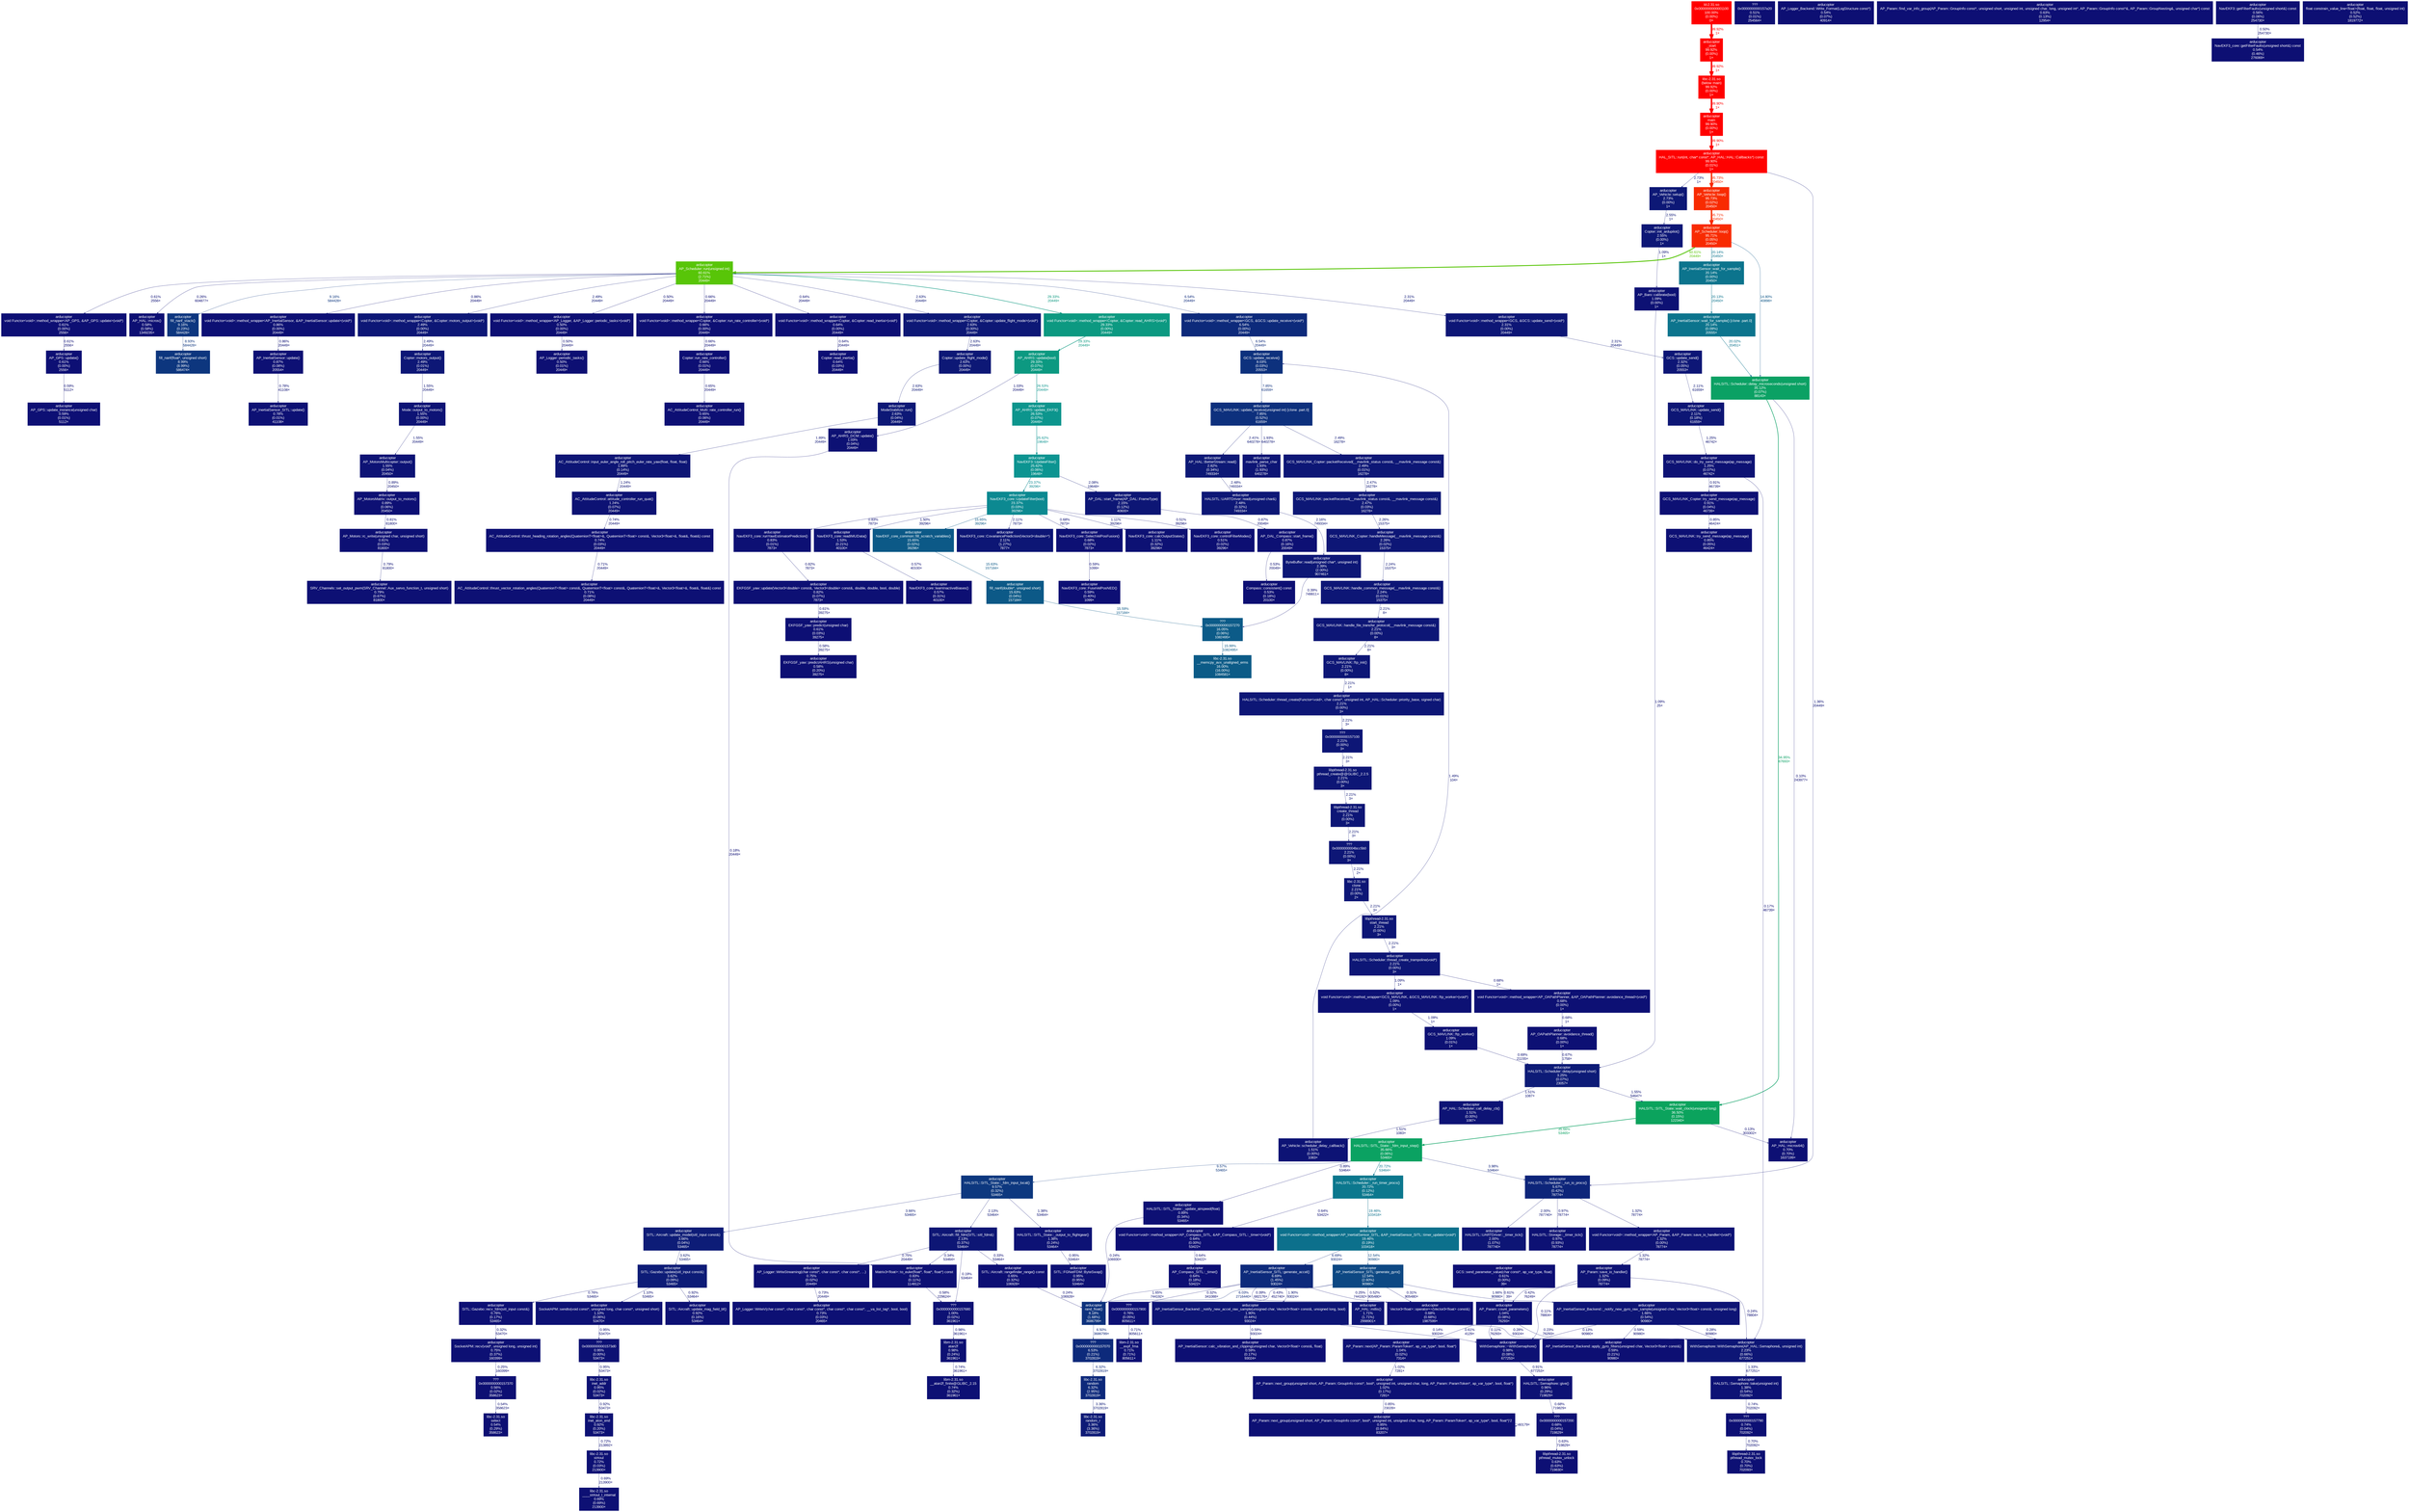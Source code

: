digraph {
	graph [fontname=Arial, nodesep=0.125, ranksep=0.25];
	node [fontcolor=white, fontname=Arial, height=0, shape=box, style=filled, width=0];
	edge [fontname=Arial];
	"(below main)" [color="#ff0100", fontcolor="#ffffff", fontsize="10.00", label="libc-2.31.so\n(below main)\n99.92%\n(0.00%)\n1×"];
	"(below main)" -> main [arrowsize="1.00", color="#ff0100", fontcolor="#ff0100", fontsize="10.00", label="99.90%\n1×", labeldistance="4.00", penwidth="4.00"];
	"0x0000000000001100" [color="#ff0000", fontcolor="#ffffff", fontsize="10.00", label="ld-2.31.so\n0x0000000000001100\n100.00%\n(0.00%)\n0×"];
	"0x0000000000001100" -> "_start" [arrowsize="1.00", color="#ff0100", fontcolor="#ff0100", fontsize="10.00", label="99.92%\n1×", labeldistance="4.00", penwidth="4.00"];
	"0x0000000000157070" [color="#0d2a7b", fontcolor="#ffffff", fontsize="10.00", label="???\n0x0000000000157070\n6.53%\n(0.21%)\n3702819×"];
	"0x0000000000157070" -> random [arrowsize="0.35", color="#0d297b", fontcolor="#0d297b", fontsize="10.00", label="6.32%\n3702819×", labeldistance="0.50", penwidth="0.50"];
	"0x0000000000157100" [color="#0d1676", fontcolor="#ffffff", fontsize="10.00", label="???\n0x0000000000157100\n2.21%\n(0.00%)\n3×"];
	"0x0000000000157100" -> "pthread_create@@GLIBC_2.2.5" [arrowsize="0.35", color="#0d1676", fontcolor="#0d1676", fontsize="10.00", label="2.21%\n3×", labeldistance="0.50", penwidth="0.50"];
	"0x0000000000157200" [color="#0d1074", fontcolor="#ffffff", fontsize="10.00", label="???\n0x0000000000157200\n0.68%\n(0.04%)\n719829×"];
	"0x0000000000157200" -> "pthread_mutex_unlock" [arrowsize="0.35", color="#0d0f74", fontcolor="#0d0f74", fontsize="10.00", label="0.63%\n719829×", labeldistance="0.50", penwidth="0.50"];
	"0x0000000000157270" [color="#0c5b88", fontcolor="#ffffff", fontsize="10.00", label="???\n0x0000000000157270\n16.05%\n(0.06%)\n1082495×"];
	"0x0000000000157270" -> "__memcpy_avx_unaligned_erms" [arrowsize="0.40", color="#0c5b87", fontcolor="#0c5b87", fontsize="10.00", label="15.99%\n1082495×", labeldistance="0.64", penwidth="0.64"];
	"0x0000000000157370" [color="#0d0f73", fontcolor="#ffffff", fontsize="10.00", label="???\n0x0000000000157370\n0.56%\n(0.02%)\n358623×"];
	"0x0000000000157370" -> select [arrowsize="0.35", color="#0d0f73", fontcolor="#0d0f73", fontsize="10.00", label="0.54%\n358623×", labeldistance="0.50", penwidth="0.50"];
	"0x00000000001573d0" [color="#0d1174", fontcolor="#ffffff", fontsize="10.00", label="???\n0x00000000001573d0\n0.95%\n(0.00%)\n53473×"];
	"0x00000000001573d0" -> "inet_addr" [arrowsize="0.35", color="#0d1174", fontcolor="#0d1174", fontsize="10.00", label="0.95%\n53473×", labeldistance="0.50", penwidth="0.50"];
	"0x0000000000157680" [color="#0d1174", fontcolor="#ffffff", fontsize="10.00", label="???\n0x0000000000157680\n1.00%\n(0.02%)\n361961×"];
	"0x0000000000157680" -> atan2f [arrowsize="0.35", color="#0d1174", fontcolor="#0d1174", fontsize="10.00", label="0.98%\n361961×", labeldistance="0.50", penwidth="0.50"];
	"0x0000000000157790" [color="#0d1074", fontcolor="#ffffff", fontsize="10.00", label="???\n0x0000000000157790\n0.74%\n(0.04%)\n702092×"];
	"0x0000000000157790" -> "pthread_mutex_lock" [arrowsize="0.35", color="#0d1074", fontcolor="#0d1074", fontsize="10.00", label="0.70%\n702092×", labeldistance="0.50", penwidth="0.50"];
	"0x0000000000157900" [color="#0d1074", fontcolor="#ffffff", fontsize="10.00", label="???\n0x0000000000157900\n0.76%\n(0.05%)\n805611×"];
	"0x0000000000157900" -> "__expf_fma" [arrowsize="0.35", color="#0d1074", fontcolor="#0d1074", fontsize="10.00", label="0.71%\n805611×", labeldistance="0.50", penwidth="0.50"];
	"0x0000000000157a20" [color="#0d0f73", fontcolor="#ffffff", fontsize="10.00", label="???\n0x0000000000157a20\n0.51%\n(0.01%)\n254564×"];
	"0x0000000004bcc5b0" [color="#0d1676", fontcolor="#ffffff", fontsize="10.00", label="???\n0x0000000004bcc5b0\n2.21%\n(0.00%)\n3×"];
	"0x0000000004bcc5b0" -> clone [arrowsize="0.35", color="#0d1676", fontcolor="#0d1676", fontsize="10.00", label="2.21%\n2×", labeldistance="0.50", penwidth="0.50"];
	"AC_AttitudeControl::attitude_controller_run_quat()" [color="#0d1274", fontcolor="#ffffff", fontsize="10.00", label="arducopter\nAC_AttitudeControl::attitude_controller_run_quat()\n1.24%\n(0.07%)\n20449×"];
	"AC_AttitudeControl::attitude_controller_run_quat()" -> "AC_AttitudeControl::thrust_heading_rotation_angles(QuaternionT<float>&, QuaternionT<float> const&, Vector3<float>&, float&, float&) const" [arrowsize="0.35", color="#0d1074", fontcolor="#0d1074", fontsize="10.00", label="0.74%\n20449×", labeldistance="0.50", penwidth="0.50"];
	"AC_AttitudeControl::input_euler_angle_roll_pitch_euler_rate_yaw(float, float, float)" [color="#0d1575", fontcolor="#ffffff", fontsize="10.00", label="arducopter\nAC_AttitudeControl::input_euler_angle_roll_pitch_euler_rate_yaw(float, float, float)\n1.89%\n(0.14%)\n20449×"];
	"AC_AttitudeControl::input_euler_angle_roll_pitch_euler_rate_yaw(float, float, float)" -> "AC_AttitudeControl::attitude_controller_run_quat()" [arrowsize="0.35", color="#0d1274", fontcolor="#0d1274", fontsize="10.00", label="1.24%\n20449×", labeldistance="0.50", penwidth="0.50"];
	"AC_AttitudeControl::thrust_heading_rotation_angles(QuaternionT<float>&, QuaternionT<float> const&, Vector3<float>&, float&, float&) const" [color="#0d1074", fontcolor="#ffffff", fontsize="10.00", label="arducopter\nAC_AttitudeControl::thrust_heading_rotation_angles(QuaternionT<float>&, QuaternionT<float> const&, Vector3<float>&, float&, float&) const\n0.74%\n(0.03%)\n20449×"];
	"AC_AttitudeControl::thrust_heading_rotation_angles(QuaternionT<float>&, QuaternionT<float> const&, Vector3<float>&, float&, float&) const" -> "AC_AttitudeControl::thrust_vector_rotation_angles(QuaternionT<float> const&, QuaternionT<float> const&, QuaternionT<float>&, Vector3<float>&, float&, float&) const" [arrowsize="0.35", color="#0d1074", fontcolor="#0d1074", fontsize="10.00", label="0.71%\n20449×", labeldistance="0.50", penwidth="0.50"];
	"AC_AttitudeControl::thrust_vector_rotation_angles(QuaternionT<float> const&, QuaternionT<float> const&, QuaternionT<float>&, Vector3<float>&, float&, float&) const" [color="#0d1074", fontcolor="#ffffff", fontsize="10.00", label="arducopter\nAC_AttitudeControl::thrust_vector_rotation_angles(QuaternionT<float> const&, QuaternionT<float> const&, QuaternionT<float>&, Vector3<float>&, float&, float&) const\n0.71%\n(0.08%)\n20449×"];
	"AC_AttitudeControl_Multi::rate_controller_run()" [color="#0d0f74", fontcolor="#ffffff", fontsize="10.00", label="arducopter\nAC_AttitudeControl_Multi::rate_controller_run()\n0.65%\n(0.06%)\n20449×"];
	"AP_AHRS::update(bool)" [color="#0c9981", fontcolor="#ffffff", fontsize="10.00", label="arducopter\nAP_AHRS::update(bool)\n29.33%\n(0.07%)\n20449×"];
	"AP_AHRS::update(bool)" -> "AP_AHRS::update_EKF3()" [arrowsize="0.52", color="#0c958d", fontcolor="#0c958d", fontsize="10.00", label="26.53%\n20449×", labeldistance="1.06", penwidth="1.06"];
	"AP_AHRS::update(bool)" -> "AP_AHRS_DCM::update()" [arrowsize="0.35", color="#0d1174", fontcolor="#0d1174", fontsize="10.00", label="1.03%\n20449×", labeldistance="0.50", penwidth="0.50"];
	"AP_AHRS::update_EKF3()" [color="#0c958d", fontcolor="#ffffff", fontsize="10.00", label="arducopter\nAP_AHRS::update_EKF3()\n26.53%\n(0.07%)\n20449×"];
	"AP_AHRS::update_EKF3()" -> "NavEKF3::UpdateFilter()" [arrowsize="0.51", color="#0c9491", fontcolor="#0c9491", fontsize="10.00", label="25.62%\n19648×", labeldistance="1.02", penwidth="1.02"];
	"AP_AHRS_DCM::update()" [color="#0d1174", fontcolor="#ffffff", fontsize="10.00", label="arducopter\nAP_AHRS_DCM::update()\n1.03%\n(0.04%)\n20449×"];
	"AP_AHRS_DCM::update()" -> "Matrix3<float>::to_euler(float*, float*, float*) const" [arrowsize="0.35", color="#0d0d73", fontcolor="#0d0d73", fontsize="10.00", label="0.18%\n20449×", labeldistance="0.50", penwidth="0.50"];
	"AP_Baro::calibrate(bool)" [color="#0d1174", fontcolor="#ffffff", fontsize="10.00", label="arducopter\nAP_Baro::calibrate(bool)\n1.09%\n(0.00%)\n1×"];
	"AP_Baro::calibrate(bool)" -> "HALSITL::Scheduler::delay(unsigned short)" [arrowsize="0.35", color="#0d1174", fontcolor="#0d1174", fontsize="10.00", label="1.09%\n25×", labeldistance="0.50", penwidth="0.50"];
	"AP_Compass_SITL::_timer()" [color="#0d0f74", fontcolor="#ffffff", fontsize="10.00", label="arducopter\nAP_Compass_SITL::_timer()\n0.64%\n(0.18%)\n53422×"];
	"AP_DAL::start_frame(AP_DAL::FrameType)" [color="#0d1675", fontcolor="#ffffff", fontsize="10.00", label="arducopter\nAP_DAL::start_frame(AP_DAL::FrameType)\n2.15%\n(0.12%)\n40600×"];
	"AP_DAL::start_frame(AP_DAL::FrameType)" -> "AP_DAL_Compass::start_frame()" [arrowsize="0.35", color="#0d1074", fontcolor="#0d1074", fontsize="10.00", label="0.87%\n20049×", labeldistance="0.50", penwidth="0.50"];
	"AP_DAL_Compass::start_frame()" [color="#0d1074", fontcolor="#ffffff", fontsize="10.00", label="arducopter\nAP_DAL_Compass::start_frame()\n0.87%\n(0.16%)\n20049×"];
	"AP_DAL_Compass::start_frame()" -> "Compass::consistent() const" [arrowsize="0.35", color="#0d0f73", fontcolor="#0d0f73", fontsize="10.00", label="0.53%\n20049×", labeldistance="0.50", penwidth="0.50"];
	"AP_GPS::update()" [color="#0d0f74", fontcolor="#ffffff", fontsize="10.00", label="arducopter\nAP_GPS::update()\n0.61%\n(0.00%)\n2556×"];
	"AP_GPS::update()" -> "AP_GPS::update_instance(unsigned char)" [arrowsize="0.35", color="#0d0f74", fontcolor="#0d0f74", fontsize="10.00", label="0.59%\n5112×", labeldistance="0.50", penwidth="0.50"];
	"AP_GPS::update_instance(unsigned char)" [color="#0d0f74", fontcolor="#ffffff", fontsize="10.00", label="arducopter\nAP_GPS::update_instance(unsigned char)\n0.59%\n(0.01%)\n5112×"];
	"AP_HAL::BetterStream::read()" [color="#0d1976", fontcolor="#ffffff", fontsize="10.00", label="arducopter\nAP_HAL::BetterStream::read()\n2.82%\n(0.34%)\n749334×"];
	"AP_HAL::BetterStream::read()" -> "HALSITL::UARTDriver::read(unsigned char&)" [arrowsize="0.35", color="#0d1776", fontcolor="#0d1776", fontsize="10.00", label="2.48%\n749334×", labeldistance="0.50", penwidth="0.50"];
	"AP_HAL::Scheduler::call_delay_cb()" [color="#0d1375", fontcolor="#ffffff", fontsize="10.00", label="arducopter\nAP_HAL::Scheduler::call_delay_cb()\n1.51%\n(0.00%)\n1087×"];
	"AP_HAL::Scheduler::call_delay_cb()" -> "AP_Vehicle::scheduler_delay_callback()" [arrowsize="0.35", color="#0d1375", fontcolor="#0d1375", fontsize="10.00", label="1.51%\n1083×", labeldistance="0.50", penwidth="0.50"];
	"AP_HAL::micros()" [color="#0d0f73", fontcolor="#ffffff", fontsize="10.00", label="arducopter\nAP_HAL::micros()\n0.58%\n(0.58%)\n1349235×"];
	"AP_HAL::micros64()" [color="#0d1074", fontcolor="#ffffff", fontsize="10.00", label="arducopter\nAP_HAL::micros64()\n0.70%\n(0.70%)\n1637199×"];
	"AP_HAL::millis()" [color="#0d1475", fontcolor="#ffffff", fontsize="10.00", label="arducopter\nAP_HAL::millis()\n1.71%\n(1.71%)\n2998901×"];
	"AP_InertialSensor::calc_vibration_and_clipping(unsigned char, Vector3<float> const&, float)" [color="#0d0f73", fontcolor="#ffffff", fontsize="10.00", label="arducopter\nAP_InertialSensor::calc_vibration_and_clipping(unsigned char, Vector3<float> const&, float)\n0.59%\n(0.17%)\n93024×"];
	"AP_InertialSensor::update()" [color="#0d1074", fontcolor="#ffffff", fontsize="10.00", label="arducopter\nAP_InertialSensor::update()\n0.87%\n(0.08%)\n20554×"];
	"AP_InertialSensor::update()" -> "AP_InertialSensor_SITL::update()" [arrowsize="0.35", color="#0d1074", fontcolor="#0d1074", fontsize="10.00", label="0.78%\n41108×", labeldistance="0.50", penwidth="0.50"];
	"AP_InertialSensor::wait_for_sample()" [color="#0c748d", fontcolor="#ffffff", fontsize="10.00", label="arducopter\nAP_InertialSensor::wait_for_sample()\n20.14%\n(0.00%)\n20450×"];
	"AP_InertialSensor::wait_for_sample()" -> "AP_InertialSensor::wait_for_sample() [clone .part.0]" [arrowsize="0.45", color="#0c748d", fontcolor="#0c748d", fontsize="10.00", label="20.13%\n20450×", labeldistance="0.81", penwidth="0.81"];
	"AP_InertialSensor::wait_for_sample() [clone .part.0]" [color="#0c748d", fontcolor="#ffffff", fontsize="10.00", label="arducopter\nAP_InertialSensor::wait_for_sample() [clone .part.0]\n20.14%\n(0.09%)\n20555×"];
	"AP_InertialSensor::wait_for_sample() [clone .part.0]" -> "HALSITL::Scheduler::delay_microseconds(unsigned short)" [arrowsize="0.45", color="#0c738d", fontcolor="#0c738d", fontsize="10.00", label="20.02%\n20451×", labeldistance="0.80", penwidth="0.80"];
	"AP_InertialSensor_Backend::_notify_new_accel_raw_sample(unsigned char, Vector3<float> const&, unsigned long, bool)" [color="#0d1575", fontcolor="#ffffff", fontsize="10.00", label="arducopter\nAP_InertialSensor_Backend::_notify_new_accel_raw_sample(unsigned char, Vector3<float> const&, unsigned long, bool)\n1.90%\n(0.44%)\n93024×"];
	"AP_InertialSensor_Backend::_notify_new_accel_raw_sample(unsigned char, Vector3<float> const&, unsigned long, bool)" -> "AP_InertialSensor::calc_vibration_and_clipping(unsigned char, Vector3<float> const&, float)" [arrowsize="0.35", color="#0d0f73", fontcolor="#0d0f73", fontsize="10.00", label="0.59%\n93024×", labeldistance="0.50", penwidth="0.50"];
	"AP_InertialSensor_Backend::_notify_new_accel_raw_sample(unsigned char, Vector3<float> const&, unsigned long, bool)" -> "WithSemaphore::WithSemaphore(AP_HAL::Semaphore&, unsigned int)" [arrowsize="0.35", color="#0d0e73", fontcolor="#0d0e73", fontsize="10.00", label="0.28%\n93024×", labeldistance="0.50", penwidth="0.50"];
	"AP_InertialSensor_Backend::_notify_new_accel_raw_sample(unsigned char, Vector3<float> const&, unsigned long, bool)" -> "WithSemaphore::~WithSemaphore()" [arrowsize="0.35", color="#0d0d73", fontcolor="#0d0d73", fontsize="10.00", label="0.14%\n93024×", labeldistance="0.50", penwidth="0.50"];
	"AP_InertialSensor_Backend::_notify_new_gyro_raw_sample(unsigned char, Vector3<float> const&, unsigned long)" [color="#0d1475", fontcolor="#ffffff", fontsize="10.00", label="arducopter\nAP_InertialSensor_Backend::_notify_new_gyro_raw_sample(unsigned char, Vector3<float> const&, unsigned long)\n1.66%\n(0.54%)\n90980×"];
	"AP_InertialSensor_Backend::_notify_new_gyro_raw_sample(unsigned char, Vector3<float> const&, unsigned long)" -> "AP_InertialSensor_Backend::apply_gyro_filters(unsigned char, Vector3<float> const&)" [arrowsize="0.35", color="#0d0f73", fontcolor="#0d0f73", fontsize="10.00", label="0.59%\n90980×", labeldistance="0.50", penwidth="0.50"];
	"AP_InertialSensor_Backend::_notify_new_gyro_raw_sample(unsigned char, Vector3<float> const&, unsigned long)" -> "WithSemaphore::WithSemaphore(AP_HAL::Semaphore&, unsigned int)" [arrowsize="0.35", color="#0d0e73", fontcolor="#0d0e73", fontsize="10.00", label="0.28%\n90980×", labeldistance="0.50", penwidth="0.50"];
	"AP_InertialSensor_Backend::_notify_new_gyro_raw_sample(unsigned char, Vector3<float> const&, unsigned long)" -> "WithSemaphore::~WithSemaphore()" [arrowsize="0.35", color="#0d0d73", fontcolor="#0d0d73", fontsize="10.00", label="0.13%\n90980×", labeldistance="0.50", penwidth="0.50"];
	"AP_InertialSensor_Backend::apply_gyro_filters(unsigned char, Vector3<float> const&)" [color="#0d0f73", fontcolor="#ffffff", fontsize="10.00", label="arducopter\nAP_InertialSensor_Backend::apply_gyro_filters(unsigned char, Vector3<float> const&)\n0.59%\n(0.21%)\n90980×"];
	"AP_InertialSensor_SITL::generate_accel()" [color="#0d2a7b", fontcolor="#ffffff", fontsize="10.00", label="arducopter\nAP_InertialSensor_SITL::generate_accel()\n6.69%\n(1.45%)\n93024×"];
	"AP_InertialSensor_SITL::generate_accel()" -> "0x0000000000157900" [arrowsize="0.35", color="#0d0e73", fontcolor="#0d0e73", fontsize="10.00", label="0.32%\n341088×", labeldistance="0.50", penwidth="0.50"];
	"AP_InertialSensor_SITL::generate_accel()" -> "AP_HAL::millis()" [arrowsize="0.35", color="#0d0e73", fontcolor="#0d0e73", fontsize="10.00", label="0.39%\n682176×", labeldistance="0.50", penwidth="0.50"];
	"AP_InertialSensor_SITL::generate_accel()" -> "AP_InertialSensor_Backend::_notify_new_accel_raw_sample(unsigned char, Vector3<float> const&, unsigned long, bool)" [arrowsize="0.35", color="#0d1575", fontcolor="#0d1575", fontsize="10.00", label="1.90%\n93024×", labeldistance="0.50", penwidth="0.50"];
	"AP_InertialSensor_SITL::generate_accel()" -> "Vector3<float>::operator+=(Vector3<float> const&)" [arrowsize="0.35", color="#0d0e73", fontcolor="#0d0e73", fontsize="10.00", label="0.25%\n744192×", labeldistance="0.50", penwidth="0.50"];
	"AP_InertialSensor_SITL::generate_accel()" -> "rand_float()" [arrowsize="0.35", color="#0d1475", fontcolor="#0d1475", fontsize="10.00", label="1.65%\n744192×", labeldistance="0.50", penwidth="0.50"];
	"AP_InertialSensor_SITL::generate_gyro()" [color="#0d4883", fontcolor="#ffffff", fontsize="10.00", label="arducopter\nAP_InertialSensor_SITL::generate_gyro()\n12.54%\n(2.60%)\n90980×"];
	"AP_InertialSensor_SITL::generate_gyro()" -> "0x0000000000157900" [arrowsize="0.35", color="#0d0e73", fontcolor="#0d0e73", fontsize="10.00", label="0.43%\n452740×", labeldistance="0.50", penwidth="0.50"];
	"AP_InertialSensor_SITL::generate_gyro()" -> "AP_HAL::millis()" [arrowsize="0.35", color="#0d0f73", fontcolor="#0d0f73", fontsize="10.00", label="0.52%\n905480×", labeldistance="0.50", penwidth="0.50"];
	"AP_InertialSensor_SITL::generate_gyro()" -> "AP_InertialSensor_Backend::_notify_new_gyro_raw_sample(unsigned char, Vector3<float> const&, unsigned long)" [arrowsize="0.35", color="#0d1475", fontcolor="#0d1475", fontsize="10.00", label="1.66%\n90980×", labeldistance="0.50", penwidth="0.50"];
	"AP_InertialSensor_SITL::generate_gyro()" -> "Vector3<float>::operator+=(Vector3<float> const&)" [arrowsize="0.35", color="#0d0e73", fontcolor="#0d0e73", fontsize="10.00", label="0.31%\n905480×", labeldistance="0.50", penwidth="0.50"];
	"AP_InertialSensor_SITL::generate_gyro()" -> "rand_float()" [arrowsize="0.35", color="#0d277a", fontcolor="#0d277a", fontsize="10.00", label="6.03%\n2716440×", labeldistance="0.50", penwidth="0.50"];
	"AP_InertialSensor_SITL::update()" [color="#0d1074", fontcolor="#ffffff", fontsize="10.00", label="arducopter\nAP_InertialSensor_SITL::update()\n0.78%\n(0.01%)\n41108×"];
	"AP_Logger::WriteStreaming(char const*, char const*, char const*, ...)" [color="#0d1074", fontcolor="#ffffff", fontsize="10.00", label="arducopter\nAP_Logger::WriteStreaming(char const*, char const*, char const*, ...)\n0.75%\n(0.02%)\n20449×"];
	"AP_Logger::WriteStreaming(char const*, char const*, char const*, ...)" -> "AP_Logger::WriteV(char const*, char const*, char const*, char const*, char const*, __va_list_tag*, bool, bool)" [arrowsize="0.35", color="#0d1074", fontcolor="#0d1074", fontsize="10.00", label="0.73%\n20449×", labeldistance="0.50", penwidth="0.50"];
	"AP_Logger::WriteV(char const*, char const*, char const*, char const*, char const*, __va_list_tag*, bool, bool)" [color="#0d1074", fontcolor="#ffffff", fontsize="10.00", label="arducopter\nAP_Logger::WriteV(char const*, char const*, char const*, char const*, char const*, __va_list_tag*, bool, bool)\n0.73%\n(0.03%)\n20465×"];
	"AP_Logger::periodic_tasks()" [color="#0d0f73", fontcolor="#ffffff", fontsize="10.00", label="arducopter\nAP_Logger::periodic_tasks()\n0.50%\n(0.01%)\n20449×"];
	"AP_Logger_Backend::Write_Format(LogStructure const*)" [color="#0d0f73", fontcolor="#ffffff", fontsize="10.00", label="arducopter\nAP_Logger_Backend::Write_Format(LogStructure const*)\n0.54%\n(0.07%)\n40914×"];
	"AP_Motors::rc_write(unsigned char, unsigned short)" [color="#0d1074", fontcolor="#ffffff", fontsize="10.00", label="arducopter\nAP_Motors::rc_write(unsigned char, unsigned short)\n0.81%\n(0.03%)\n81800×"];
	"AP_Motors::rc_write(unsigned char, unsigned short)" -> "SRV_Channels::set_output_pwm(SRV_Channel::Aux_servo_function_t, unsigned short)" [arrowsize="0.35", color="#0d1074", fontcolor="#0d1074", fontsize="10.00", label="0.79%\n81800×", labeldistance="0.50", penwidth="0.50"];
	"AP_MotorsMatrix::output_to_motors()" [color="#0d1074", fontcolor="#ffffff", fontsize="10.00", label="arducopter\nAP_MotorsMatrix::output_to_motors()\n0.89%\n(0.06%)\n20450×"];
	"AP_MotorsMatrix::output_to_motors()" -> "AP_Motors::rc_write(unsigned char, unsigned short)" [arrowsize="0.35", color="#0d1074", fontcolor="#0d1074", fontsize="10.00", label="0.81%\n81800×", labeldistance="0.50", penwidth="0.50"];
	"AP_MotorsMulticopter::output()" [color="#0d1375", fontcolor="#ffffff", fontsize="10.00", label="arducopter\nAP_MotorsMulticopter::output()\n1.55%\n(0.04%)\n20450×"];
	"AP_MotorsMulticopter::output()" -> "AP_MotorsMatrix::output_to_motors()" [arrowsize="0.35", color="#0d1074", fontcolor="#0d1074", fontsize="10.00", label="0.89%\n20450×", labeldistance="0.50", penwidth="0.50"];
	"AP_OAPathPlanner::avoidance_thread()" [color="#0d1074", fontcolor="#ffffff", fontsize="10.00", label="arducopter\nAP_OAPathPlanner::avoidance_thread()\n0.68%\n(0.00%)\n1×"];
	"AP_OAPathPlanner::avoidance_thread()" -> "HALSITL::Scheduler::delay(unsigned short)" [arrowsize="0.35", color="#0d1074", fontcolor="#0d1074", fontsize="10.00", label="0.67%\n1758×", labeldistance="0.50", penwidth="0.50"];
	"AP_Param::count_parameters()" [color="#0d1174", fontcolor="#ffffff", fontsize="10.00", label="arducopter\nAP_Param::count_parameters()\n1.04%\n(0.08%)\n76293×"];
	"AP_Param::count_parameters()" -> "AP_Param::next(AP_Param::ParamToken*, ap_var_type*, bool, float*)" [arrowsize="0.35", color="#0d0f74", fontcolor="#0d0f74", fontsize="10.00", label="0.61%\n4129×", labeldistance="0.50", penwidth="0.50"];
	"AP_Param::count_parameters()" -> "WithSemaphore::WithSemaphore(AP_HAL::Semaphore&, unsigned int)" [arrowsize="0.35", color="#0d0e73", fontcolor="#0d0e73", fontsize="10.00", label="0.23%\n76293×", labeldistance="0.50", penwidth="0.50"];
	"AP_Param::count_parameters()" -> "WithSemaphore::~WithSemaphore()" [arrowsize="0.35", color="#0d0d73", fontcolor="#0d0d73", fontsize="10.00", label="0.11%\n76293×", labeldistance="0.50", penwidth="0.50"];
	"AP_Param::find_var_info_group(AP_Param::GroupInfo const*, unsigned short, unsigned int, unsigned char, long, unsigned int*, AP_Param::GroupInfo const*&, AP_Param::GroupNesting&, unsigned char*) const" [color="#0d0f74", fontcolor="#ffffff", fontsize="10.00", label="arducopter\nAP_Param::find_var_info_group(AP_Param::GroupInfo const*, unsigned short, unsigned int, unsigned char, long, unsigned int*, AP_Param::GroupInfo const*&, AP_Param::GroupNesting&, unsigned char*) const\n0.63%\n(0.13%)\n12954×"];
	"AP_Param::next(AP_Param::ParamToken*, ap_var_type*, bool, float*)" [color="#0d1174", fontcolor="#ffffff", fontsize="10.00", label="arducopter\nAP_Param::next(AP_Param::ParamToken*, ap_var_type*, bool, float*)\n1.04%\n(0.02%)\n7314×"];
	"AP_Param::next(AP_Param::ParamToken*, ap_var_type*, bool, float*)" -> "AP_Param::next_group(unsigned short, AP_Param::GroupInfo const*, bool*, unsigned int, unsigned char, long, AP_Param::ParamToken*, ap_var_type*, bool, float*)" [arrowsize="0.35", color="#0d1174", fontcolor="#0d1174", fontsize="10.00", label="1.02%\n7281×", labeldistance="0.50", penwidth="0.50"];
	"AP_Param::next_group(unsigned short, AP_Param::GroupInfo const*, bool*, unsigned int, unsigned char, long, AP_Param::ParamToken*, ap_var_type*, bool, float*)" [color="#0d1174", fontcolor="#ffffff", fontsize="10.00", label="arducopter\nAP_Param::next_group(unsigned short, AP_Param::GroupInfo const*, bool*, unsigned int, unsigned char, long, AP_Param::ParamToken*, ap_var_type*, bool, float*)\n1.02%\n(0.17%)\n7281×"];
	"AP_Param::next_group(unsigned short, AP_Param::GroupInfo const*, bool*, unsigned int, unsigned char, long, AP_Param::ParamToken*, ap_var_type*, bool, float*)" -> "AP_Param::next_group(unsigned short, AP_Param::GroupInfo const*, bool*, unsigned int, unsigned char, long, AP_Param::ParamToken*, ap_var_type*, bool, float*)'2" [arrowsize="0.35", color="#0d1074", fontcolor="#0d1074", fontsize="10.00", label="0.85%\n23028×", labeldistance="0.50", penwidth="0.50"];
	"AP_Param::next_group(unsigned short, AP_Param::GroupInfo const*, bool*, unsigned int, unsigned char, long, AP_Param::ParamToken*, ap_var_type*, bool, float*)'2" [color="#0d1074", fontcolor="#ffffff", fontsize="10.00", label="arducopter\nAP_Param::next_group(unsigned short, AP_Param::GroupInfo const*, bool*, unsigned int, unsigned char, long, AP_Param::ParamToken*, ap_var_type*, bool, float*)'2\n0.85%\n(0.84%)\n83207×"];
	"AP_Param::next_group(unsigned short, AP_Param::GroupInfo const*, bool*, unsigned int, unsigned char, long, AP_Param::ParamToken*, ap_var_type*, bool, float*)'2" -> "AP_Param::next_group(unsigned short, AP_Param::GroupInfo const*, bool*, unsigned int, unsigned char, long, AP_Param::ParamToken*, ap_var_type*, bool, float*)'2" [arrowsize="0.35", color="#0d1074", fontcolor="#0d1074", fontsize="10.00", label="60179×", labeldistance="0.50", penwidth="0.50"];
	"AP_Param::save_io_handler()" [color="#0d1274", fontcolor="#ffffff", fontsize="10.00", label="arducopter\nAP_Param::save_io_handler()\n1.32%\n(0.09%)\n78774×"];
	"AP_Param::save_io_handler()" -> "AP_Param::count_parameters()" [arrowsize="0.35", color="#0d0e73", fontcolor="#0d0e73", fontsize="10.00", label="0.42%\n76249×", labeldistance="0.50", penwidth="0.50"];
	"AP_Param::save_io_handler()" -> "WithSemaphore::WithSemaphore(AP_HAL::Semaphore&, unsigned int)" [arrowsize="0.35", color="#0d0e73", fontcolor="#0d0e73", fontsize="10.00", label="0.24%\n78804×", labeldistance="0.50", penwidth="0.50"];
	"AP_Param::save_io_handler()" -> "WithSemaphore::~WithSemaphore()" [arrowsize="0.35", color="#0d0d73", fontcolor="#0d0d73", fontsize="10.00", label="0.11%\n78804×", labeldistance="0.50", penwidth="0.50"];
	"AP_Scheduler::loop()" [color="#f82b01", fontcolor="#ffffff", fontsize="10.00", label="arducopter\nAP_Scheduler::loop()\n95.71%\n(0.05%)\n20450×"];
	"AP_Scheduler::loop()" -> "AP_InertialSensor::wait_for_sample()" [arrowsize="0.45", color="#0c748d", fontcolor="#0c748d", fontsize="10.00", label="20.14%\n20450×", labeldistance="0.81", penwidth="0.81"];
	"AP_Scheduler::loop()" -> "AP_Scheduler::run(unsigned int)" [arrowsize="0.78", color="#58c508", fontcolor="#58c508", fontsize="10.00", label="60.61%\n20449×", labeldistance="2.42", penwidth="2.42"];
	"AP_Scheduler::loop()" -> "HALSITL::Scheduler::delay_microseconds(unsigned short)" [arrowsize="0.38", color="#0c5486", fontcolor="#0c5486", fontsize="10.00", label="14.80%\n40898×", labeldistance="0.59", penwidth="0.59"];
	"AP_Scheduler::run(unsigned int)" [color="#58c508", fontcolor="#ffffff", fontsize="10.00", label="arducopter\nAP_Scheduler::run(unsigned int)\n60.61%\n(2.71%)\n20449×"];
	"AP_Scheduler::run(unsigned int)" -> "AP_HAL::micros()" [arrowsize="0.35", color="#0d0e73", fontcolor="#0d0e73", fontsize="10.00", label="0.26%\n604877×", labeldistance="0.50", penwidth="0.50"];
	"AP_Scheduler::run(unsigned int)" -> "fill_nanf_stack()" [arrowsize="0.35", color="#0d367f", fontcolor="#0d367f", fontsize="10.00", label="9.16%\n584428×", labeldistance="0.50", penwidth="0.50"];
	"AP_Scheduler::run(unsigned int)" -> "void Functor<void>::method_wrapper<AP_GPS, &AP_GPS::update>(void*)" [arrowsize="0.35", color="#0d0f74", fontcolor="#0d0f74", fontsize="10.00", label="0.61%\n2556×", labeldistance="0.50", penwidth="0.50"];
	"AP_Scheduler::run(unsigned int)" -> "void Functor<void>::method_wrapper<AP_InertialSensor, &AP_InertialSensor::update>(void*)" [arrowsize="0.35", color="#0d1074", fontcolor="#0d1074", fontsize="10.00", label="0.86%\n20449×", labeldistance="0.50", penwidth="0.50"];
	"AP_Scheduler::run(unsigned int)" -> "void Functor<void>::method_wrapper<AP_Logger, &AP_Logger::periodic_tasks>(void*)" [arrowsize="0.35", color="#0d0f73", fontcolor="#0d0f73", fontsize="10.00", label="0.50%\n20449×", labeldistance="0.50", penwidth="0.50"];
	"AP_Scheduler::run(unsigned int)" -> "void Functor<void>::method_wrapper<Copter, &Copter::motors_output>(void*)" [arrowsize="0.35", color="#0d1776", fontcolor="#0d1776", fontsize="10.00", label="2.49%\n20449×", labeldistance="0.50", penwidth="0.50"];
	"AP_Scheduler::run(unsigned int)" -> "void Functor<void>::method_wrapper<Copter, &Copter::read_AHRS>(void*)" [arrowsize="0.54", color="#0c9981", fontcolor="#0c9981", fontsize="10.00", label="29.33%\n20449×", labeldistance="1.17", penwidth="1.17"];
	"AP_Scheduler::run(unsigned int)" -> "void Functor<void>::method_wrapper<Copter, &Copter::read_inertia>(void*)" [arrowsize="0.35", color="#0d0f74", fontcolor="#0d0f74", fontsize="10.00", label="0.64%\n20449×", labeldistance="0.50", penwidth="0.50"];
	"AP_Scheduler::run(unsigned int)" -> "void Functor<void>::method_wrapper<Copter, &Copter::run_rate_controller>(void*)" [arrowsize="0.35", color="#0d0f74", fontcolor="#0d0f74", fontsize="10.00", label="0.66%\n20449×", labeldistance="0.50", penwidth="0.50"];
	"AP_Scheduler::run(unsigned int)" -> "void Functor<void>::method_wrapper<Copter, &Copter::update_flight_mode>(void*)" [arrowsize="0.35", color="#0d1876", fontcolor="#0d1876", fontsize="10.00", label="2.63%\n20449×", labeldistance="0.50", penwidth="0.50"];
	"AP_Scheduler::run(unsigned int)" -> "void Functor<void>::method_wrapper<GCS, &GCS::update_receive>(void*)" [arrowsize="0.35", color="#0d2a7b", fontcolor="#0d2a7b", fontsize="10.00", label="6.54%\n20449×", labeldistance="0.50", penwidth="0.50"];
	"AP_Scheduler::run(unsigned int)" -> "void Functor<void>::method_wrapper<GCS, &GCS::update_send>(void*)" [arrowsize="0.35", color="#0d1676", fontcolor="#0d1676", fontsize="10.00", label="2.31%\n20449×", labeldistance="0.50", penwidth="0.50"];
	"AP_Vehicle::loop()" [color="#f82b01", fontcolor="#ffffff", fontsize="10.00", label="arducopter\nAP_Vehicle::loop()\n95.73%\n(0.02%)\n20450×"];
	"AP_Vehicle::loop()" -> "AP_Scheduler::loop()" [arrowsize="0.98", color="#f82b01", fontcolor="#f82b01", fontsize="10.00", label="95.71%\n20450×", labeldistance="3.83", penwidth="3.83"];
	"AP_Vehicle::scheduler_delay_callback()" [color="#0d1375", fontcolor="#ffffff", fontsize="10.00", label="arducopter\nAP_Vehicle::scheduler_delay_callback()\n1.51%\n(0.00%)\n1083×"];
	"AP_Vehicle::scheduler_delay_callback()" -> "GCS::update_receive()" [arrowsize="0.35", color="#0d1375", fontcolor="#0d1375", fontsize="10.00", label="1.49%\n104×", labeldistance="0.50", penwidth="0.50"];
	"AP_Vehicle::setup()" [color="#0d1876", fontcolor="#ffffff", fontsize="10.00", label="arducopter\nAP_Vehicle::setup()\n2.73%\n(0.00%)\n1×"];
	"AP_Vehicle::setup()" -> "Copter::init_ardupilot()" [arrowsize="0.35", color="#0d1776", fontcolor="#0d1776", fontsize="10.00", label="2.55%\n1×", labeldistance="0.50", penwidth="0.50"];
	"ByteBuffer::read(unsigned char*, unsigned int)" [color="#0d1776", fontcolor="#ffffff", fontsize="10.00", label="arducopter\nByteBuffer::read(unsigned char*, unsigned int)\n2.39%\n(2.00%)\n907461×"];
	"ByteBuffer::read(unsigned char*, unsigned int)" -> "0x0000000000157270" [arrowsize="0.35", color="#0d0e73", fontcolor="#0d0e73", fontsize="10.00", label="0.39%\n749911×", labeldistance="0.50", penwidth="0.50"];
	"Compass::consistent() const" [color="#0d0f73", fontcolor="#ffffff", fontsize="10.00", label="arducopter\nCompass::consistent() const\n0.53%\n(0.18%)\n20100×"];
	"Copter::init_ardupilot()" [color="#0d1776", fontcolor="#ffffff", fontsize="10.00", label="arducopter\nCopter::init_ardupilot()\n2.55%\n(0.00%)\n1×"];
	"Copter::init_ardupilot()" -> "AP_Baro::calibrate(bool)" [arrowsize="0.35", color="#0d1174", fontcolor="#0d1174", fontsize="10.00", label="1.09%\n1×", labeldistance="0.50", penwidth="0.50"];
	"Copter::motors_output()" [color="#0d1776", fontcolor="#ffffff", fontsize="10.00", label="arducopter\nCopter::motors_output()\n2.49%\n(0.01%)\n20449×"];
	"Copter::motors_output()" -> "Mode::output_to_motors()" [arrowsize="0.35", color="#0d1375", fontcolor="#0d1375", fontsize="10.00", label="1.55%\n20449×", labeldistance="0.50", penwidth="0.50"];
	"Copter::read_inertia()" [color="#0d0f74", fontcolor="#ffffff", fontsize="10.00", label="arducopter\nCopter::read_inertia()\n0.64%\n(0.03%)\n20449×"];
	"Copter::run_rate_controller()" [color="#0d0f74", fontcolor="#ffffff", fontsize="10.00", label="arducopter\nCopter::run_rate_controller()\n0.66%\n(0.01%)\n20449×"];
	"Copter::run_rate_controller()" -> "AC_AttitudeControl_Multi::rate_controller_run()" [arrowsize="0.35", color="#0d0f74", fontcolor="#0d0f74", fontsize="10.00", label="0.65%\n20449×", labeldistance="0.50", penwidth="0.50"];
	"Copter::update_flight_mode()" [color="#0d1876", fontcolor="#ffffff", fontsize="10.00", label="arducopter\nCopter::update_flight_mode()\n2.63%\n(0.00%)\n20449×"];
	"Copter::update_flight_mode()" -> "ModeStabilize::run()" [arrowsize="0.35", color="#0d1876", fontcolor="#0d1876", fontsize="10.00", label="2.63%\n20449×", labeldistance="0.50", penwidth="0.50"];
	"EKFGSF_yaw::predict(unsigned char)" [color="#0d0f74", fontcolor="#ffffff", fontsize="10.00", label="arducopter\nEKFGSF_yaw::predict(unsigned char)\n0.61%\n(0.03%)\n39275×"];
	"EKFGSF_yaw::predict(unsigned char)" -> "EKFGSF_yaw::predictAHRS(unsigned char)" [arrowsize="0.35", color="#0d0f73", fontcolor="#0d0f73", fontsize="10.00", label="0.58%\n39275×", labeldistance="0.50", penwidth="0.50"];
	"EKFGSF_yaw::predictAHRS(unsigned char)" [color="#0d0f73", fontcolor="#ffffff", fontsize="10.00", label="arducopter\nEKFGSF_yaw::predictAHRS(unsigned char)\n0.58%\n(0.20%)\n39275×"];
	"EKFGSF_yaw::update(Vector3<double> const&, Vector3<double> const&, double, double, bool, double)" [color="#0d1074", fontcolor="#ffffff", fontsize="10.00", label="arducopter\nEKFGSF_yaw::update(Vector3<double> const&, Vector3<double> const&, double, double, bool, double)\n0.82%\n(0.07%)\n7873×"];
	"EKFGSF_yaw::update(Vector3<double> const&, Vector3<double> const&, double, double, bool, double)" -> "EKFGSF_yaw::predict(unsigned char)" [arrowsize="0.35", color="#0d0f74", fontcolor="#0d0f74", fontsize="10.00", label="0.61%\n39275×", labeldistance="0.50", penwidth="0.50"];
	"GCS::send_parameter_value(char const*, ap_var_type, float)" [color="#0d0f74", fontcolor="#ffffff", fontsize="10.00", label="arducopter\nGCS::send_parameter_value(char const*, ap_var_type, float)\n0.61%\n(0.00%)\n39×"];
	"GCS::send_parameter_value(char const*, ap_var_type, float)" -> "AP_Param::count_parameters()" [arrowsize="0.35", color="#0d0f74", fontcolor="#0d0f74", fontsize="10.00", label="0.61%\n39×", labeldistance="0.50", penwidth="0.50"];
	"GCS::update_receive()" [color="#0d317d", fontcolor="#ffffff", fontsize="10.00", label="arducopter\nGCS::update_receive()\n8.03%\n(0.03%)\n20553×"];
	"GCS::update_receive()" -> "GCS_MAVLINK::update_receive(unsigned int) [clone .part.0]" [arrowsize="0.35", color="#0d307d", fontcolor="#0d307d", fontsize="10.00", label="7.85%\n61659×", labeldistance="0.50", penwidth="0.50"];
	"GCS::update_send()" [color="#0d1676", fontcolor="#ffffff", fontsize="10.00", label="arducopter\nGCS::update_send()\n2.32%\n(0.05%)\n20553×"];
	"GCS::update_send()" -> "GCS_MAVLINK::update_send()" [arrowsize="0.35", color="#0d1675", fontcolor="#0d1675", fontsize="10.00", label="2.11%\n61659×", labeldistance="0.50", penwidth="0.50"];
	"GCS_MAVLINK::do_try_send_message(ap_message)" [color="#0d1274", fontcolor="#ffffff", fontsize="10.00", label="arducopter\nGCS_MAVLINK::do_try_send_message(ap_message)\n1.25%\n(0.07%)\n46742×"];
	"GCS_MAVLINK::do_try_send_message(ap_message)" -> "GCS_MAVLINK_Copter::try_send_message(ap_message)" [arrowsize="0.35", color="#0d1074", fontcolor="#0d1074", fontsize="10.00", label="0.91%\n46739×", labeldistance="0.50", penwidth="0.50"];
	"GCS_MAVLINK::do_try_send_message(ap_message)" -> "WithSemaphore::WithSemaphore(AP_HAL::Semaphore&, unsigned int)" [arrowsize="0.35", color="#0d0d73", fontcolor="#0d0d73", fontsize="10.00", label="0.17%\n46739×", labeldistance="0.50", penwidth="0.50"];
	"GCS_MAVLINK::ftp_init()" [color="#0d1676", fontcolor="#ffffff", fontsize="10.00", label="arducopter\nGCS_MAVLINK::ftp_init()\n2.21%\n(0.00%)\n8×"];
	"GCS_MAVLINK::ftp_init()" -> "HALSITL::Scheduler::thread_create(Functor<void>, char const*, unsigned int, AP_HAL::Scheduler::priority_base, signed char)" [arrowsize="0.35", color="#0d1676", fontcolor="#0d1676", fontsize="10.00", label="2.21%\n1×", labeldistance="0.50", penwidth="0.50"];
	"GCS_MAVLINK::ftp_worker()" [color="#0d1174", fontcolor="#ffffff", fontsize="10.00", label="arducopter\nGCS_MAVLINK::ftp_worker()\n1.09%\n(0.01%)\n1×"];
	"GCS_MAVLINK::ftp_worker()" -> "HALSITL::Scheduler::delay(unsigned short)" [arrowsize="0.35", color="#0d1074", fontcolor="#0d1074", fontsize="10.00", label="0.69%\n21155×", labeldistance="0.50", penwidth="0.50"];
	"GCS_MAVLINK::handle_common_message(__mavlink_message const&)" [color="#0d1676", fontcolor="#ffffff", fontsize="10.00", label="arducopter\nGCS_MAVLINK::handle_common_message(__mavlink_message const&)\n2.24%\n(0.01%)\n15375×"];
	"GCS_MAVLINK::handle_common_message(__mavlink_message const&)" -> "GCS_MAVLINK::handle_file_transfer_protocol(__mavlink_message const&)" [arrowsize="0.35", color="#0d1676", fontcolor="#0d1676", fontsize="10.00", label="2.21%\n8×", labeldistance="0.50", penwidth="0.50"];
	"GCS_MAVLINK::handle_file_transfer_protocol(__mavlink_message const&)" [color="#0d1676", fontcolor="#ffffff", fontsize="10.00", label="arducopter\nGCS_MAVLINK::handle_file_transfer_protocol(__mavlink_message const&)\n2.21%\n(0.00%)\n8×"];
	"GCS_MAVLINK::handle_file_transfer_protocol(__mavlink_message const&)" -> "GCS_MAVLINK::ftp_init()" [arrowsize="0.35", color="#0d1676", fontcolor="#0d1676", fontsize="10.00", label="2.21%\n8×", labeldistance="0.50", penwidth="0.50"];
	"GCS_MAVLINK::packetReceived(__mavlink_status const&, __mavlink_message const&)" [color="#0d1776", fontcolor="#ffffff", fontsize="10.00", label="arducopter\nGCS_MAVLINK::packetReceived(__mavlink_status const&, __mavlink_message const&)\n2.47%\n(0.03%)\n16278×"];
	"GCS_MAVLINK::packetReceived(__mavlink_status const&, __mavlink_message const&)" -> "GCS_MAVLINK_Copter::handleMessage(__mavlink_message const&)" [arrowsize="0.35", color="#0d1676", fontcolor="#0d1676", fontsize="10.00", label="2.26%\n15375×", labeldistance="0.50", penwidth="0.50"];
	"GCS_MAVLINK::try_send_message(ap_message)" [color="#0d1074", fontcolor="#ffffff", fontsize="10.00", label="arducopter\nGCS_MAVLINK::try_send_message(ap_message)\n0.85%\n(0.05%)\n46424×"];
	"GCS_MAVLINK::update_receive(unsigned int) [clone .part.0]" [color="#0d307d", fontcolor="#ffffff", fontsize="10.00", label="arducopter\nGCS_MAVLINK::update_receive(unsigned int) [clone .part.0]\n7.85%\n(0.52%)\n61659×"];
	"GCS_MAVLINK::update_receive(unsigned int) [clone .part.0]" -> "AP_HAL::BetterStream::read()" [arrowsize="0.35", color="#0d1776", fontcolor="#0d1776", fontsize="10.00", label="2.41%\n640278×", labeldistance="0.50", penwidth="0.50"];
	"GCS_MAVLINK::update_receive(unsigned int) [clone .part.0]" -> "GCS_MAVLINK_Copter::packetReceived(__mavlink_status const&, __mavlink_message const&)" [arrowsize="0.35", color="#0d1776", fontcolor="#0d1776", fontsize="10.00", label="2.49%\n16278×", labeldistance="0.50", penwidth="0.50"];
	"GCS_MAVLINK::update_receive(unsigned int) [clone .part.0]" -> "mavlink_parse_char" [arrowsize="0.35", color="#0d1575", fontcolor="#0d1575", fontsize="10.00", label="1.93%\n640278×", labeldistance="0.50", penwidth="0.50"];
	"GCS_MAVLINK::update_send()" [color="#0d1675", fontcolor="#ffffff", fontsize="10.00", label="arducopter\nGCS_MAVLINK::update_send()\n2.11%\n(0.18%)\n61659×"];
	"GCS_MAVLINK::update_send()" -> "GCS_MAVLINK::do_try_send_message(ap_message)" [arrowsize="0.35", color="#0d1274", fontcolor="#0d1274", fontsize="10.00", label="1.25%\n46742×", labeldistance="0.50", penwidth="0.50"];
	"GCS_MAVLINK_Copter::handleMessage(__mavlink_message const&)" [color="#0d1676", fontcolor="#ffffff", fontsize="10.00", label="arducopter\nGCS_MAVLINK_Copter::handleMessage(__mavlink_message const&)\n2.26%\n(0.02%)\n15375×"];
	"GCS_MAVLINK_Copter::handleMessage(__mavlink_message const&)" -> "GCS_MAVLINK::handle_common_message(__mavlink_message const&)" [arrowsize="0.35", color="#0d1676", fontcolor="#0d1676", fontsize="10.00", label="2.24%\n15375×", labeldistance="0.50", penwidth="0.50"];
	"GCS_MAVLINK_Copter::packetReceived(__mavlink_status const&, __mavlink_message const&)" [color="#0d1776", fontcolor="#ffffff", fontsize="10.00", label="arducopter\nGCS_MAVLINK_Copter::packetReceived(__mavlink_status const&, __mavlink_message const&)\n2.49%\n(0.01%)\n16278×"];
	"GCS_MAVLINK_Copter::packetReceived(__mavlink_status const&, __mavlink_message const&)" -> "GCS_MAVLINK::packetReceived(__mavlink_status const&, __mavlink_message const&)" [arrowsize="0.35", color="#0d1776", fontcolor="#0d1776", fontsize="10.00", label="2.47%\n16278×", labeldistance="0.50", penwidth="0.50"];
	"GCS_MAVLINK_Copter::try_send_message(ap_message)" [color="#0d1074", fontcolor="#ffffff", fontsize="10.00", label="arducopter\nGCS_MAVLINK_Copter::try_send_message(ap_message)\n0.91%\n(0.04%)\n46739×"];
	"GCS_MAVLINK_Copter::try_send_message(ap_message)" -> "GCS_MAVLINK::try_send_message(ap_message)" [arrowsize="0.35", color="#0d1074", fontcolor="#0d1074", fontsize="10.00", label="0.85%\n46424×", labeldistance="0.50", penwidth="0.50"];
	"HALSITL::SITL_State::_fdm_input_local()" [color="#0d387f", fontcolor="#ffffff", fontsize="10.00", label="arducopter\nHALSITL::SITL_State::_fdm_input_local()\n9.57%\n(0.32%)\n53465×"];
	"HALSITL::SITL_State::_fdm_input_local()" -> "HALSITL::SITL_State::_output_to_flightgear()" [arrowsize="0.35", color="#0d1275", fontcolor="#0d1275", fontsize="10.00", label="1.38%\n53464×", labeldistance="0.50", penwidth="0.50"];
	"HALSITL::SITL_State::_fdm_input_local()" -> "SITL::Aircraft::fill_fdm(SITL::sitl_fdm&)" [arrowsize="0.35", color="#0d1675", fontcolor="#0d1675", fontsize="10.00", label="2.13%\n53464×", labeldistance="0.50", penwidth="0.50"];
	"HALSITL::SITL_State::_fdm_input_local()" -> "SITL::Aircraft::update_model(sitl_input const&)" [arrowsize="0.35", color="#0d1c77", fontcolor="#0d1c77", fontsize="10.00", label="3.66%\n53465×", labeldistance="0.50", penwidth="0.50"];
	"HALSITL::SITL_State::_fdm_input_step()" [color="#0ba262", fontcolor="#ffffff", fontsize="10.00", label="arducopter\nHALSITL::SITL_State::_fdm_input_step()\n35.66%\n(0.06%)\n53465×"];
	"HALSITL::SITL_State::_fdm_input_step()" -> "HALSITL::SITL_State::_fdm_input_local()" [arrowsize="0.35", color="#0d387f", fontcolor="#0d387f", fontsize="10.00", label="9.57%\n53465×", labeldistance="0.50", penwidth="0.50"];
	"HALSITL::SITL_State::_fdm_input_step()" -> "HALSITL::SITL_State::_update_airspeed(float)" [arrowsize="0.35", color="#0d1074", fontcolor="#0d1074", fontsize="10.00", label="0.89%\n53464×", labeldistance="0.50", penwidth="0.50"];
	"HALSITL::SITL_State::_fdm_input_step()" -> "HALSITL::Scheduler::_run_io_procs()" [arrowsize="0.35", color="#0d1e78", fontcolor="#0d1e78", fontsize="10.00", label="3.98%\n53464×", labeldistance="0.50", penwidth="0.50"];
	"HALSITL::SITL_State::_fdm_input_step()" -> "HALSITL::Scheduler::_run_timer_procs()" [arrowsize="0.46", color="#0c788e", fontcolor="#0c788e", fontsize="10.00", label="20.72%\n53464×", labeldistance="0.83", penwidth="0.83"];
	"HALSITL::SITL_State::_output_to_flightgear()" [color="#0d1275", fontcolor="#ffffff", fontsize="10.00", label="arducopter\nHALSITL::SITL_State::_output_to_flightgear()\n1.38%\n(0.24%)\n53464×"];
	"HALSITL::SITL_State::_output_to_flightgear()" -> "SITL::FGNetFDM::ByteSwap()" [arrowsize="0.35", color="#0d1174", fontcolor="#0d1174", fontsize="10.00", label="0.95%\n53464×", labeldistance="0.50", penwidth="0.50"];
	"HALSITL::SITL_State::_update_airspeed(float)" [color="#0d1074", fontcolor="#ffffff", fontsize="10.00", label="arducopter\nHALSITL::SITL_State::_update_airspeed(float)\n0.89%\n(0.34%)\n53465×"];
	"HALSITL::SITL_State::_update_airspeed(float)" -> "rand_float()" [arrowsize="0.35", color="#0d0e73", fontcolor="#0d0e73", fontsize="10.00", label="0.24%\n106930×", labeldistance="0.50", penwidth="0.50"];
	"HALSITL::SITL_State::wait_clock(unsigned long)" [color="#0ba35d", fontcolor="#ffffff", fontsize="10.00", label="arducopter\nHALSITL::SITL_State::wait_clock(unsigned long)\n36.50%\n(0.15%)\n122340×"];
	"HALSITL::SITL_State::wait_clock(unsigned long)" -> "AP_HAL::micros64()" [arrowsize="0.35", color="#0d0d73", fontcolor="#0d0d73", fontsize="10.00", label="0.13%\n303302×", labeldistance="0.50", penwidth="0.50"];
	"HALSITL::SITL_State::wait_clock(unsigned long)" -> "HALSITL::SITL_State::_fdm_input_step()" [arrowsize="0.60", color="#0ba262", fontcolor="#0ba262", fontsize="10.00", label="35.66%\n53465×", labeldistance="1.43", penwidth="1.43"];
	"HALSITL::Scheduler::_run_io_procs()" [color="#0d257a", fontcolor="#ffffff", fontsize="10.00", label="arducopter\nHALSITL::Scheduler::_run_io_procs()\n5.67%\n(0.42%)\n78774×"];
	"HALSITL::Scheduler::_run_io_procs()" -> "HALSITL::Storage::_timer_tick()" [arrowsize="0.35", color="#0d1174", fontcolor="#0d1174", fontsize="10.00", label="0.97%\n78774×", labeldistance="0.50", penwidth="0.50"];
	"HALSITL::Scheduler::_run_io_procs()" -> "HALSITL::UARTDriver::_timer_tick()" [arrowsize="0.35", color="#0d1575", fontcolor="#0d1575", fontsize="10.00", label="2.00%\n787740×", labeldistance="0.50", penwidth="0.50"];
	"HALSITL::Scheduler::_run_io_procs()" -> "void Functor<void>::method_wrapper<AP_Param, &AP_Param::save_io_handler>(void*)" [arrowsize="0.35", color="#0d1274", fontcolor="#0d1274", fontsize="10.00", label="1.32%\n78774×", labeldistance="0.50", penwidth="0.50"];
	"HALSITL::Scheduler::_run_timer_procs()" [color="#0c788e", fontcolor="#ffffff", fontsize="10.00", label="arducopter\nHALSITL::Scheduler::_run_timer_procs()\n20.72%\n(0.12%)\n53464×"];
	"HALSITL::Scheduler::_run_timer_procs()" -> "void Functor<void>::method_wrapper<AP_Compass_SITL, &AP_Compass_SITL::_timer>(void*)" [arrowsize="0.35", color="#0d0f74", fontcolor="#0d0f74", fontsize="10.00", label="0.64%\n53422×", labeldistance="0.50", penwidth="0.50"];
	"HALSITL::Scheduler::_run_timer_procs()" -> "void Functor<void>::method_wrapper<AP_InertialSensor_SITL, &AP_InertialSensor_SITL::timer_update>(void*)" [arrowsize="0.44", color="#0c708c", fontcolor="#0c708c", fontsize="10.00", label="19.46%\n103418×", labeldistance="0.78", penwidth="0.78"];
	"HALSITL::Scheduler::delay(unsigned short)" [color="#0d1b77", fontcolor="#ffffff", fontsize="10.00", label="arducopter\nHALSITL::Scheduler::delay(unsigned short)\n3.25%\n(0.07%)\n23057×"];
	"HALSITL::Scheduler::delay(unsigned short)" -> "AP_HAL::Scheduler::call_delay_cb()" [arrowsize="0.35", color="#0d1375", fontcolor="#0d1375", fontsize="10.00", label="1.51%\n1087×", labeldistance="0.50", penwidth="0.50"];
	"HALSITL::Scheduler::delay(unsigned short)" -> "HALSITL::SITL_State::wait_clock(unsigned long)" [arrowsize="0.35", color="#0d1375", fontcolor="#0d1375", fontsize="10.00", label="1.55%\n54647×", labeldistance="0.50", penwidth="0.50"];
	"HALSITL::Scheduler::delay_microseconds(unsigned short)" [color="#0ba164", fontcolor="#ffffff", fontsize="10.00", label="arducopter\nHALSITL::Scheduler::delay_microseconds(unsigned short)\n35.12%\n(0.07%)\n88143×"];
	"HALSITL::Scheduler::delay_microseconds(unsigned short)" -> "AP_HAL::micros64()" [arrowsize="0.35", color="#0d0d73", fontcolor="#0d0d73", fontsize="10.00", label="0.10%\n243977×", labeldistance="0.50", penwidth="0.50"];
	"HALSITL::Scheduler::delay_microseconds(unsigned short)" -> "HALSITL::SITL_State::wait_clock(unsigned long)" [arrowsize="0.59", color="#0ba165", fontcolor="#0ba165", fontsize="10.00", label="34.95%\n67693×", labeldistance="1.40", penwidth="1.40"];
	"HALSITL::Scheduler::thread_create(Functor<void>, char const*, unsigned int, AP_HAL::Scheduler::priority_base, signed char)" [color="#0d1676", fontcolor="#ffffff", fontsize="10.00", label="arducopter\nHALSITL::Scheduler::thread_create(Functor<void>, char const*, unsigned int, AP_HAL::Scheduler::priority_base, signed char)\n2.21%\n(0.00%)\n3×"];
	"HALSITL::Scheduler::thread_create(Functor<void>, char const*, unsigned int, AP_HAL::Scheduler::priority_base, signed char)" -> "0x0000000000157100" [arrowsize="0.35", color="#0d1676", fontcolor="#0d1676", fontsize="10.00", label="2.21%\n3×", labeldistance="0.50", penwidth="0.50"];
	"HALSITL::Scheduler::thread_create_trampoline(void*)" [color="#0d1676", fontcolor="#ffffff", fontsize="10.00", label="arducopter\nHALSITL::Scheduler::thread_create_trampoline(void*)\n2.21%\n(0.00%)\n3×"];
	"HALSITL::Scheduler::thread_create_trampoline(void*)" -> "void Functor<void>::method_wrapper<AP_OAPathPlanner, &AP_OAPathPlanner::avoidance_thread>(void*)" [arrowsize="0.35", color="#0d1074", fontcolor="#0d1074", fontsize="10.00", label="0.68%\n1×", labeldistance="0.50", penwidth="0.50"];
	"HALSITL::Scheduler::thread_create_trampoline(void*)" -> "void Functor<void>::method_wrapper<GCS_MAVLINK, &GCS_MAVLINK::ftp_worker>(void*)" [arrowsize="0.35", color="#0d1174", fontcolor="#0d1174", fontsize="10.00", label="1.09%\n1×", labeldistance="0.50", penwidth="0.50"];
	"HALSITL::Semaphore::give()" [color="#0d1174", fontcolor="#ffffff", fontsize="10.00", label="arducopter\nHALSITL::Semaphore::give()\n0.96%\n(0.29%)\n719829×"];
	"HALSITL::Semaphore::give()" -> "0x0000000000157200" [arrowsize="0.35", color="#0d1074", fontcolor="#0d1074", fontsize="10.00", label="0.68%\n719829×", labeldistance="0.50", penwidth="0.50"];
	"HALSITL::Semaphore::take(unsigned int)" [color="#0d1275", fontcolor="#ffffff", fontsize="10.00", label="arducopter\nHALSITL::Semaphore::take(unsigned int)\n1.38%\n(0.54%)\n702092×"];
	"HALSITL::Semaphore::take(unsigned int)" -> "0x0000000000157790" [arrowsize="0.35", color="#0d1074", fontcolor="#0d1074", fontsize="10.00", label="0.74%\n702092×", labeldistance="0.50", penwidth="0.50"];
	"HALSITL::Storage::_timer_tick()" [color="#0d1174", fontcolor="#ffffff", fontsize="10.00", label="arducopter\nHALSITL::Storage::_timer_tick()\n0.97%\n(0.93%)\n78774×"];
	"HALSITL::UARTDriver::_timer_tick()" [color="#0d1575", fontcolor="#ffffff", fontsize="10.00", label="arducopter\nHALSITL::UARTDriver::_timer_tick()\n2.00%\n(1.07%)\n787740×"];
	"HALSITL::UARTDriver::read(unsigned char&)" [color="#0d1776", fontcolor="#ffffff", fontsize="10.00", label="arducopter\nHALSITL::UARTDriver::read(unsigned char&)\n2.48%\n(0.32%)\n749334×"];
	"HALSITL::UARTDriver::read(unsigned char&)" -> "ByteBuffer::read(unsigned char*, unsigned int)" [arrowsize="0.35", color="#0d1676", fontcolor="#0d1676", fontsize="10.00", label="2.16%\n749334×", labeldistance="0.50", penwidth="0.50"];
	"HAL_SITL::run(int, char* const*, AP_HAL::HAL::Callbacks*) const" [color="#ff0100", fontcolor="#ffffff", fontsize="10.00", label="arducopter\nHAL_SITL::run(int, char* const*, AP_HAL::HAL::Callbacks*) const\n99.90%\n(0.01%)\n1×"];
	"HAL_SITL::run(int, char* const*, AP_HAL::HAL::Callbacks*) const" -> "AP_Vehicle::loop()" [arrowsize="0.98", color="#f82b01", fontcolor="#f82b01", fontsize="10.00", label="95.73%\n20450×", labeldistance="3.83", penwidth="3.83"];
	"HAL_SITL::run(int, char* const*, AP_HAL::HAL::Callbacks*) const" -> "AP_Vehicle::setup()" [arrowsize="0.35", color="#0d1876", fontcolor="#0d1876", fontsize="10.00", label="2.73%\n1×", labeldistance="0.50", penwidth="0.50"];
	"HAL_SITL::run(int, char* const*, AP_HAL::HAL::Callbacks*) const" -> "HALSITL::Scheduler::_run_io_procs()" [arrowsize="0.35", color="#0d1274", fontcolor="#0d1274", fontsize="10.00", label="1.36%\n20449×", labeldistance="0.50", penwidth="0.50"];
	"Matrix3<float>::to_euler(float*, float*, float*) const" [color="#0d1074", fontcolor="#ffffff", fontsize="10.00", label="arducopter\nMatrix3<float>::to_euler(float*, float*, float*) const\n0.83%\n(0.11%)\n114812×"];
	"Matrix3<float>::to_euler(float*, float*, float*) const" -> "0x0000000000157680" [arrowsize="0.35", color="#0d0f73", fontcolor="#0d0f73", fontsize="10.00", label="0.58%\n229624×", labeldistance="0.50", penwidth="0.50"];
	"Mode::output_to_motors()" [color="#0d1375", fontcolor="#ffffff", fontsize="10.00", label="arducopter\nMode::output_to_motors()\n1.55%\n(0.00%)\n20449×"];
	"Mode::output_to_motors()" -> "AP_MotorsMulticopter::output()" [arrowsize="0.35", color="#0d1375", fontcolor="#0d1375", fontsize="10.00", label="1.55%\n20449×", labeldistance="0.50", penwidth="0.50"];
	"ModeStabilize::run()" [color="#0d1876", fontcolor="#ffffff", fontsize="10.00", label="arducopter\nModeStabilize::run()\n2.63%\n(0.04%)\n20449×"];
	"ModeStabilize::run()" -> "AC_AttitudeControl::input_euler_angle_roll_pitch_euler_rate_yaw(float, float, float)" [arrowsize="0.35", color="#0d1575", fontcolor="#0d1575", fontsize="10.00", label="1.89%\n20449×", labeldistance="0.50", penwidth="0.50"];
	"NavEKF3::UpdateFilter()" [color="#0c9491", fontcolor="#ffffff", fontsize="10.00", label="arducopter\nNavEKF3::UpdateFilter()\n25.62%\n(0.06%)\n19648×"];
	"NavEKF3::UpdateFilter()" -> "AP_DAL::start_frame(AP_DAL::FrameType)" [arrowsize="0.35", color="#0d1575", fontcolor="#0d1575", fontsize="10.00", label="2.08%\n19648×", labeldistance="0.50", penwidth="0.50"];
	"NavEKF3::UpdateFilter()" -> "NavEKF3_core::UpdateFilter(bool)" [arrowsize="0.48", color="#0c8991", fontcolor="#0c8991", fontsize="10.00", label="23.37%\n39296×", labeldistance="0.93", penwidth="0.93"];
	"NavEKF3::getFilterFaults(unsigned short&) const" [color="#0d0f73", fontcolor="#ffffff", fontsize="10.00", label="arducopter\nNavEKF3::getFilterFaults(unsigned short&) const\n0.56%\n(0.06%)\n254730×"];
	"NavEKF3::getFilterFaults(unsigned short&) const" -> "NavEKF3_core::getFilterFaults(unsigned short&) const" [arrowsize="0.35", color="#0d0f73", fontcolor="#0d0f73", fontsize="10.00", label="0.50%\n254730×", labeldistance="0.50", penwidth="0.50"];
	"NavEKF3_core::CovariancePrediction(Vector3<double>*)" [color="#0d1675", fontcolor="#ffffff", fontsize="10.00", label="arducopter\nNavEKF3_core::CovariancePrediction(Vector3<double>*)\n2.11%\n(1.27%)\n7877×"];
	"NavEKF3_core::FuseVelPosNED()" [color="#0d0f74", fontcolor="#ffffff", fontsize="10.00", label="arducopter\nNavEKF3_core::FuseVelPosNED()\n0.59%\n(0.40%)\n1099×"];
	"NavEKF3_core::SelectVelPosFusion()" [color="#0d1074", fontcolor="#ffffff", fontsize="10.00", label="arducopter\nNavEKF3_core::SelectVelPosFusion()\n0.68%\n(0.02%)\n7873×"];
	"NavEKF3_core::SelectVelPosFusion()" -> "NavEKF3_core::FuseVelPosNED()" [arrowsize="0.35", color="#0d0f74", fontcolor="#0d0f74", fontsize="10.00", label="0.59%\n1099×", labeldistance="0.50", penwidth="0.50"];
	"NavEKF3_core::UpdateFilter(bool)" [color="#0c8991", fontcolor="#ffffff", fontsize="10.00", label="arducopter\nNavEKF3_core::UpdateFilter(bool)\n23.37%\n(0.03%)\n39296×"];
	"NavEKF3_core::UpdateFilter(bool)" -> "NavEKF3_core::CovariancePrediction(Vector3<double>*)" [arrowsize="0.35", color="#0d1675", fontcolor="#0d1675", fontsize="10.00", label="2.11%\n7873×", labeldistance="0.50", penwidth="0.50"];
	"NavEKF3_core::UpdateFilter(bool)" -> "NavEKF3_core::SelectVelPosFusion()" [arrowsize="0.35", color="#0d1074", fontcolor="#0d1074", fontsize="10.00", label="0.68%\n7873×", labeldistance="0.50", penwidth="0.50"];
	"NavEKF3_core::UpdateFilter(bool)" -> "NavEKF3_core::calcOutputStates()" [arrowsize="0.35", color="#0d1174", fontcolor="#0d1174", fontsize="10.00", label="1.11%\n39296×", labeldistance="0.50", penwidth="0.50"];
	"NavEKF3_core::UpdateFilter(bool)" -> "NavEKF3_core::controlFilterModes()" [arrowsize="0.35", color="#0d0f73", fontcolor="#0d0f73", fontsize="10.00", label="0.51%\n39296×", labeldistance="0.50", penwidth="0.50"];
	"NavEKF3_core::UpdateFilter(bool)" -> "NavEKF3_core::readIMUData()" [arrowsize="0.35", color="#0d1375", fontcolor="#0d1375", fontsize="10.00", label="1.50%\n39296×", labeldistance="0.50", penwidth="0.50"];
	"NavEKF3_core::UpdateFilter(bool)" -> "NavEKF3_core::runYawEstimatorPrediction()" [arrowsize="0.35", color="#0d1074", fontcolor="#0d1074", fontsize="10.00", label="0.83%\n7873×", labeldistance="0.50", penwidth="0.50"];
	"NavEKF3_core::UpdateFilter(bool)" -> "NavEKF_core_common::fill_scratch_variables()" [arrowsize="0.40", color="#0c5987", fontcolor="#0c5987", fontsize="10.00", label="15.65%\n39296×", labeldistance="0.63", penwidth="0.63"];
	"NavEKF3_core::calcOutputStates()" [color="#0d1174", fontcolor="#ffffff", fontsize="10.00", label="arducopter\nNavEKF3_core::calcOutputStates()\n1.11%\n(0.32%)\n39296×"];
	"NavEKF3_core::controlFilterModes()" [color="#0d0f73", fontcolor="#ffffff", fontsize="10.00", label="arducopter\nNavEKF3_core::controlFilterModes()\n0.51%\n(0.02%)\n39296×"];
	"NavEKF3_core::getFilterFaults(unsigned short&) const" [color="#0d0f73", fontcolor="#ffffff", fontsize="10.00", label="arducopter\nNavEKF3_core::getFilterFaults(unsigned short&) const\n0.54%\n(0.46%)\n276069×"];
	"NavEKF3_core::learnInactiveBiases()" [color="#0d0f73", fontcolor="#ffffff", fontsize="10.00", label="arducopter\nNavEKF3_core::learnInactiveBiases()\n0.57%\n(0.31%)\n40100×"];
	"NavEKF3_core::readIMUData()" [color="#0d1375", fontcolor="#ffffff", fontsize="10.00", label="arducopter\nNavEKF3_core::readIMUData()\n1.53%\n(0.21%)\n40100×"];
	"NavEKF3_core::readIMUData()" -> "NavEKF3_core::learnInactiveBiases()" [arrowsize="0.35", color="#0d0f73", fontcolor="#0d0f73", fontsize="10.00", label="0.57%\n40100×", labeldistance="0.50", penwidth="0.50"];
	"NavEKF3_core::runYawEstimatorPrediction()" [color="#0d1074", fontcolor="#ffffff", fontsize="10.00", label="arducopter\nNavEKF3_core::runYawEstimatorPrediction()\n0.83%\n(0.01%)\n7873×"];
	"NavEKF3_core::runYawEstimatorPrediction()" -> "EKFGSF_yaw::update(Vector3<double> const&, Vector3<double> const&, double, double, bool, double)" [arrowsize="0.35", color="#0d1074", fontcolor="#0d1074", fontsize="10.00", label="0.82%\n7873×", labeldistance="0.50", penwidth="0.50"];
	"NavEKF_core_common::fill_scratch_variables()" [color="#0c5987", fontcolor="#ffffff", fontsize="10.00", label="arducopter\nNavEKF_core_common::fill_scratch_variables()\n15.65%\n(0.02%)\n39296×"];
	"NavEKF_core_common::fill_scratch_variables()" -> "fill_nanf(double*, unsigned short)" [arrowsize="0.40", color="#0c5987", fontcolor="#0c5987", fontsize="10.00", label="15.63%\n157184×", labeldistance="0.63", penwidth="0.63"];
	"SITL::Aircraft::fill_fdm(SITL::sitl_fdm&)" [color="#0d1675", fontcolor="#ffffff", fontsize="10.00", label="arducopter\nSITL::Aircraft::fill_fdm(SITL::sitl_fdm&)\n2.13%\n(0.37%)\n53464×"];
	"SITL::Aircraft::fill_fdm(SITL::sitl_fdm&)" -> "0x0000000000157680" [arrowsize="0.35", color="#0d0e73", fontcolor="#0d0e73", fontsize="10.00", label="0.19%\n53464×", labeldistance="0.50", penwidth="0.50"];
	"SITL::Aircraft::fill_fdm(SITL::sitl_fdm&)" -> "AP_Logger::WriteStreaming(char const*, char const*, char const*, ...)" [arrowsize="0.35", color="#0d1074", fontcolor="#0d1074", fontsize="10.00", label="0.75%\n20449×", labeldistance="0.50", penwidth="0.50"];
	"SITL::Aircraft::fill_fdm(SITL::sitl_fdm&)" -> "Matrix3<float>::to_euler(float*, float*, float*) const" [arrowsize="0.35", color="#0d0e73", fontcolor="#0d0e73", fontsize="10.00", label="0.34%\n53464×", labeldistance="0.50", penwidth="0.50"];
	"SITL::Aircraft::fill_fdm(SITL::sitl_fdm&)" -> "SITL::Aircraft::rangefinder_range() const" [arrowsize="0.35", color="#0d0e73", fontcolor="#0d0e73", fontsize="10.00", label="0.33%\n53464×", labeldistance="0.50", penwidth="0.50"];
	"SITL::Aircraft::rangefinder_range() const" [color="#0d0f74", fontcolor="#ffffff", fontsize="10.00", label="arducopter\nSITL::Aircraft::rangefinder_range() const\n0.65%\n(0.32%)\n106928×"];
	"SITL::Aircraft::rangefinder_range() const" -> "rand_float()" [arrowsize="0.35", color="#0d0e73", fontcolor="#0d0e73", fontsize="10.00", label="0.24%\n106928×", labeldistance="0.50", penwidth="0.50"];
	"SITL::Aircraft::update_mag_field_bf()" [color="#0d1174", fontcolor="#ffffff", fontsize="10.00", label="arducopter\nSITL::Aircraft::update_mag_field_bf()\n0.92%\n(0.16%)\n53464×"];
	"SITL::Aircraft::update_model(sitl_input const&)" [color="#0d1c77", fontcolor="#ffffff", fontsize="10.00", label="arducopter\nSITL::Aircraft::update_model(sitl_input const&)\n3.66%\n(0.04%)\n53465×"];
	"SITL::Aircraft::update_model(sitl_input const&)" -> "SITL::Gazebo::update(sitl_input const&)" [arrowsize="0.35", color="#0d1c77", fontcolor="#0d1c77", fontsize="10.00", label="3.62%\n53465×", labeldistance="0.50", penwidth="0.50"];
	"SITL::FGNetFDM::ByteSwap()" [color="#0d1174", fontcolor="#ffffff", fontsize="10.00", label="arducopter\nSITL::FGNetFDM::ByteSwap()\n0.95%\n(0.95%)\n53464×"];
	"SITL::Gazebo::recv_fdm(sitl_input const&)" [color="#0d1074", fontcolor="#ffffff", fontsize="10.00", label="arducopter\nSITL::Gazebo::recv_fdm(sitl_input const&)\n0.76%\n(0.17%)\n53465×"];
	"SITL::Gazebo::recv_fdm(sitl_input const&)" -> "SocketAPM::recv(void*, unsigned long, unsigned int)" [arrowsize="0.35", color="#0d0e73", fontcolor="#0d0e73", fontsize="10.00", label="0.32%\n53470×", labeldistance="0.50", penwidth="0.50"];
	"SITL::Gazebo::update(sitl_input const&)" [color="#0d1c77", fontcolor="#ffffff", fontsize="10.00", label="arducopter\nSITL::Gazebo::update(sitl_input const&)\n3.62%\n(0.09%)\n53465×"];
	"SITL::Gazebo::update(sitl_input const&)" -> "SITL::Aircraft::update_mag_field_bf()" [arrowsize="0.35", color="#0d1174", fontcolor="#0d1174", fontsize="10.00", label="0.92%\n53464×", labeldistance="0.50", penwidth="0.50"];
	"SITL::Gazebo::update(sitl_input const&)" -> "SITL::Gazebo::recv_fdm(sitl_input const&)" [arrowsize="0.35", color="#0d1074", fontcolor="#0d1074", fontsize="10.00", label="0.76%\n53465×", labeldistance="0.50", penwidth="0.50"];
	"SITL::Gazebo::update(sitl_input const&)" -> "SocketAPM::sendto(void const*, unsigned long, char const*, unsigned short)" [arrowsize="0.35", color="#0d1174", fontcolor="#0d1174", fontsize="10.00", label="1.10%\n53465×", labeldistance="0.50", penwidth="0.50"];
	"SRV_Channels::set_output_pwm(SRV_Channel::Aux_servo_function_t, unsigned short)" [color="#0d1074", fontcolor="#ffffff", fontsize="10.00", label="arducopter\nSRV_Channels::set_output_pwm(SRV_Channel::Aux_servo_function_t, unsigned short)\n0.79%\n(0.67%)\n81800×"];
	"SocketAPM::recv(void*, unsigned long, unsigned int)" [color="#0d1074", fontcolor="#ffffff", fontsize="10.00", label="arducopter\nSocketAPM::recv(void*, unsigned long, unsigned int)\n0.75%\n(0.37%)\n160399×"];
	"SocketAPM::recv(void*, unsigned long, unsigned int)" -> "0x0000000000157370" [arrowsize="0.35", color="#0d0e73", fontcolor="#0d0e73", fontsize="10.00", label="0.25%\n160399×", labeldistance="0.50", penwidth="0.50"];
	"SocketAPM::sendto(void const*, unsigned long, char const*, unsigned short)" [color="#0d1174", fontcolor="#ffffff", fontsize="10.00", label="arducopter\nSocketAPM::sendto(void const*, unsigned long, char const*, unsigned short)\n1.10%\n(0.06%)\n53470×"];
	"SocketAPM::sendto(void const*, unsigned long, char const*, unsigned short)" -> "0x00000000001573d0" [arrowsize="0.35", color="#0d1174", fontcolor="#0d1174", fontsize="10.00", label="0.95%\n53470×", labeldistance="0.50", penwidth="0.50"];
	"Vector3<float>::operator+=(Vector3<float> const&)" [color="#0d1074", fontcolor="#ffffff", fontsize="10.00", label="arducopter\nVector3<float>::operator+=(Vector3<float> const&)\n0.68%\n(0.68%)\n1987599×"];
	"WithSemaphore::WithSemaphore(AP_HAL::Semaphore&, unsigned int)" [color="#0d1676", fontcolor="#ffffff", fontsize="10.00", label="arducopter\nWithSemaphore::WithSemaphore(AP_HAL::Semaphore&, unsigned int)\n2.23%\n(0.66%)\n677251×"];
	"WithSemaphore::WithSemaphore(AP_HAL::Semaphore&, unsigned int)" -> "HALSITL::Semaphore::take(unsigned int)" [arrowsize="0.35", color="#0d1274", fontcolor="#0d1274", fontsize="10.00", label="1.33%\n677251×", labeldistance="0.50", penwidth="0.50"];
	"WithSemaphore::~WithSemaphore()" [color="#0d1174", fontcolor="#ffffff", fontsize="10.00", label="arducopter\nWithSemaphore::~WithSemaphore()\n0.98%\n(0.08%)\n677253×"];
	"WithSemaphore::~WithSemaphore()" -> "HALSITL::Semaphore::give()" [arrowsize="0.35", color="#0d1074", fontcolor="#0d1074", fontsize="10.00", label="0.91%\n677253×", labeldistance="0.50", penwidth="0.50"];
	"____strtoul_l_internal" [color="#0d1074", fontcolor="#ffffff", fontsize="10.00", label="libc-2.31.so\n____strtoul_l_internal\n0.69%\n(0.69%)\n213900×"];
	"__atan2f_finite@GLIBC_2.15" [color="#0d1074", fontcolor="#ffffff", fontsize="10.00", label="libm-2.31.so\n__atan2f_finite@GLIBC_2.15\n0.74%\n(0.32%)\n361961×"];
	"__expf_fma" [color="#0d1074", fontcolor="#ffffff", fontsize="10.00", label="libm-2.31.so\n__expf_fma\n0.71%\n(0.71%)\n805611×"];
	"__memcpy_avx_unaligned_erms" [color="#0c5b87", fontcolor="#ffffff", fontsize="10.00", label="libc-2.31.so\n__memcpy_avx_unaligned_erms\n16.00%\n(16.00%)\n1084581×"];
	"_start" [color="#ff0100", fontcolor="#ffffff", fontsize="10.00", label="arducopter\n_start\n99.92%\n(0.00%)\n1×"];
	"_start" -> "(below main)" [arrowsize="1.00", color="#ff0100", fontcolor="#ff0100", fontsize="10.00", label="99.92%\n1×", labeldistance="4.00", penwidth="4.00"];
	atan2f [color="#0d1174", fontcolor="#ffffff", fontsize="10.00", label="libm-2.31.so\natan2f\n0.98%\n(0.24%)\n361961×"];
	atan2f -> "__atan2f_finite@GLIBC_2.15" [arrowsize="0.35", color="#0d1074", fontcolor="#0d1074", fontsize="10.00", label="0.74%\n361961×", labeldistance="0.50", penwidth="0.50"];
	clone [color="#0d1676", fontcolor="#ffffff", fontsize="10.00", label="libc-2.31.so\nclone\n2.21%\n(0.00%)\n2×"];
	clone -> "start_thread" [arrowsize="0.35", color="#0d1676", fontcolor="#0d1676", fontsize="10.00", label="2.21%\n3×", labeldistance="0.50", penwidth="0.50"];
	"create_thread" [color="#0d1676", fontcolor="#ffffff", fontsize="10.00", label="libpthread-2.31.so\ncreate_thread\n2.21%\n(0.00%)\n3×"];
	"create_thread" -> "0x0000000004bcc5b0" [arrowsize="0.35", color="#0d1676", fontcolor="#0d1676", fontsize="10.00", label="2.21%\n3×", labeldistance="0.50", penwidth="0.50"];
	"fill_nanf(double*, unsigned short)" [color="#0c5987", fontcolor="#ffffff", fontsize="10.00", label="arducopter\nfill_nanf(double*, unsigned short)\n15.63%\n(0.04%)\n157184×"];
	"fill_nanf(double*, unsigned short)" -> "0x0000000000157270" [arrowsize="0.39", color="#0c5987", fontcolor="#0c5987", fontsize="10.00", label="15.59%\n157184×", labeldistance="0.62", penwidth="0.62"];
	"fill_nanf(float*, unsigned short)" [color="#0d367e", fontcolor="#ffffff", fontsize="10.00", label="arducopter\nfill_nanf(float*, unsigned short)\n8.99%\n(8.99%)\n586474×"];
	"fill_nanf_stack()" [color="#0d367f", fontcolor="#ffffff", fontsize="10.00", label="arducopter\nfill_nanf_stack()\n9.16%\n(0.23%)\n584428×"];
	"fill_nanf_stack()" -> "fill_nanf(float*, unsigned short)" [arrowsize="0.35", color="#0d357e", fontcolor="#0d357e", fontsize="10.00", label="8.93%\n584428×", labeldistance="0.50", penwidth="0.50"];
	"float constrain_value_line<float>(float, float, float, unsigned int)" [color="#0d0f73", fontcolor="#ffffff", fontsize="10.00", label="arducopter\nfloat constrain_value_line<float>(float, float, float, unsigned int)\n0.52%\n(0.52%)\n1819772×"];
	"inet_addr" [color="#0d1174", fontcolor="#ffffff", fontsize="10.00", label="libc-2.31.so\ninet_addr\n0.95%\n(0.02%)\n53473×"];
	"inet_addr" -> "inet_aton_end" [arrowsize="0.35", color="#0d1174", fontcolor="#0d1174", fontsize="10.00", label="0.92%\n53473×", labeldistance="0.50", penwidth="0.50"];
	"inet_aton_end" [color="#0d1174", fontcolor="#ffffff", fontsize="10.00", label="libc-2.31.so\ninet_aton_end\n0.92%\n(0.20%)\n53473×"];
	"inet_aton_end" -> strtoul [arrowsize="0.35", color="#0d1074", fontcolor="#0d1074", fontsize="10.00", label="0.72%\n213892×", labeldistance="0.50", penwidth="0.50"];
	main [color="#ff0100", fontcolor="#ffffff", fontsize="10.00", label="arducopter\nmain\n99.90%\n(0.00%)\n1×"];
	main -> "HAL_SITL::run(int, char* const*, AP_HAL::HAL::Callbacks*) const" [arrowsize="1.00", color="#ff0100", fontcolor="#ff0100", fontsize="10.00", label="99.90%\n1×", labeldistance="4.00", penwidth="4.00"];
	"mavlink_parse_char" [color="#0d1575", fontcolor="#ffffff", fontsize="10.00", label="arducopter\nmavlink_parse_char\n1.93%\n(1.93%)\n640278×"];
	"pthread_create@@GLIBC_2.2.5" [color="#0d1676", fontcolor="#ffffff", fontsize="10.00", label="libpthread-2.31.so\npthread_create@@GLIBC_2.2.5\n2.21%\n(0.00%)\n3×"];
	"pthread_create@@GLIBC_2.2.5" -> "create_thread" [arrowsize="0.35", color="#0d1676", fontcolor="#0d1676", fontsize="10.00", label="2.21%\n3×", labeldistance="0.50", penwidth="0.50"];
	"pthread_mutex_lock" [color="#0d1074", fontcolor="#ffffff", fontsize="10.00", label="libpthread-2.31.so\npthread_mutex_lock\n0.70%\n(0.70%)\n702093×"];
	"pthread_mutex_unlock" [color="#0d0f74", fontcolor="#ffffff", fontsize="10.00", label="libpthread-2.31.so\npthread_mutex_unlock\n0.63%\n(0.63%)\n719830×"];
	"rand_float()" [color="#0d327d", fontcolor="#ffffff", fontsize="10.00", label="arducopter\nrand_float()\n8.18%\n(1.68%)\n3686799×"];
	"rand_float()" -> "0x0000000000157070" [arrowsize="0.35", color="#0d297b", fontcolor="#0d297b", fontsize="10.00", label="6.50%\n3686799×", labeldistance="0.50", penwidth="0.50"];
	random [color="#0d297b", fontcolor="#ffffff", fontsize="10.00", label="libc-2.31.so\nrandom\n6.32%\n(2.95%)\n3702819×"];
	random -> "random_r" [arrowsize="0.35", color="#0d1b77", fontcolor="#0d1b77", fontsize="10.00", label="3.36%\n3702819×", labeldistance="0.50", penwidth="0.50"];
	"random_r" [color="#0d1b77", fontcolor="#ffffff", fontsize="10.00", label="libc-2.31.so\nrandom_r\n3.36%\n(3.36%)\n3702819×"];
	select [color="#0d0f73", fontcolor="#ffffff", fontsize="10.00", label="libc-2.31.so\nselect\n0.54%\n(0.29%)\n358623×"];
	"start_thread" [color="#0d1676", fontcolor="#ffffff", fontsize="10.00", label="libpthread-2.31.so\nstart_thread\n2.21%\n(0.00%)\n3×"];
	"start_thread" -> "HALSITL::Scheduler::thread_create_trampoline(void*)" [arrowsize="0.35", color="#0d1676", fontcolor="#0d1676", fontsize="10.00", label="2.21%\n3×", labeldistance="0.50", penwidth="0.50"];
	strtoul [color="#0d1074", fontcolor="#ffffff", fontsize="10.00", label="libc-2.31.so\nstrtoul\n0.72%\n(0.03%)\n213900×"];
	strtoul -> "____strtoul_l_internal" [arrowsize="0.35", color="#0d1074", fontcolor="#0d1074", fontsize="10.00", label="0.69%\n213900×", labeldistance="0.50", penwidth="0.50"];
	"void Functor<void>::method_wrapper<AP_Compass_SITL, &AP_Compass_SITL::_timer>(void*)" [color="#0d0f74", fontcolor="#ffffff", fontsize="10.00", label="arducopter\nvoid Functor<void>::method_wrapper<AP_Compass_SITL, &AP_Compass_SITL::_timer>(void*)\n0.64%\n(0.00%)\n53422×"];
	"void Functor<void>::method_wrapper<AP_Compass_SITL, &AP_Compass_SITL::_timer>(void*)" -> "AP_Compass_SITL::_timer()" [arrowsize="0.35", color="#0d0f74", fontcolor="#0d0f74", fontsize="10.00", label="0.64%\n53422×", labeldistance="0.50", penwidth="0.50"];
	"void Functor<void>::method_wrapper<AP_GPS, &AP_GPS::update>(void*)" [color="#0d0f74", fontcolor="#ffffff", fontsize="10.00", label="arducopter\nvoid Functor<void>::method_wrapper<AP_GPS, &AP_GPS::update>(void*)\n0.61%\n(0.00%)\n2556×"];
	"void Functor<void>::method_wrapper<AP_GPS, &AP_GPS::update>(void*)" -> "AP_GPS::update()" [arrowsize="0.35", color="#0d0f74", fontcolor="#0d0f74", fontsize="10.00", label="0.61%\n2556×", labeldistance="0.50", penwidth="0.50"];
	"void Functor<void>::method_wrapper<AP_InertialSensor, &AP_InertialSensor::update>(void*)" [color="#0d1074", fontcolor="#ffffff", fontsize="10.00", label="arducopter\nvoid Functor<void>::method_wrapper<AP_InertialSensor, &AP_InertialSensor::update>(void*)\n0.86%\n(0.00%)\n20449×"];
	"void Functor<void>::method_wrapper<AP_InertialSensor, &AP_InertialSensor::update>(void*)" -> "AP_InertialSensor::update()" [arrowsize="0.35", color="#0d1074", fontcolor="#0d1074", fontsize="10.00", label="0.86%\n20449×", labeldistance="0.50", penwidth="0.50"];
	"void Functor<void>::method_wrapper<AP_InertialSensor_SITL, &AP_InertialSensor_SITL::timer_update>(void*)" [color="#0c708c", fontcolor="#ffffff", fontsize="10.00", label="arducopter\nvoid Functor<void>::method_wrapper<AP_InertialSensor_SITL, &AP_InertialSensor_SITL::timer_update>(void*)\n19.46%\n(0.19%)\n103418×"];
	"void Functor<void>::method_wrapper<AP_InertialSensor_SITL, &AP_InertialSensor_SITL::timer_update>(void*)" -> "AP_InertialSensor_SITL::generate_accel()" [arrowsize="0.35", color="#0d2a7b", fontcolor="#0d2a7b", fontsize="10.00", label="6.69%\n93024×", labeldistance="0.50", penwidth="0.50"];
	"void Functor<void>::method_wrapper<AP_InertialSensor_SITL, &AP_InertialSensor_SITL::timer_update>(void*)" -> "AP_InertialSensor_SITL::generate_gyro()" [arrowsize="0.35", color="#0d4883", fontcolor="#0d4883", fontsize="10.00", label="12.54%\n90980×", labeldistance="0.50", penwidth="0.50"];
	"void Functor<void>::method_wrapper<AP_Logger, &AP_Logger::periodic_tasks>(void*)" [color="#0d0f73", fontcolor="#ffffff", fontsize="10.00", label="arducopter\nvoid Functor<void>::method_wrapper<AP_Logger, &AP_Logger::periodic_tasks>(void*)\n0.50%\n(0.00%)\n20449×"];
	"void Functor<void>::method_wrapper<AP_Logger, &AP_Logger::periodic_tasks>(void*)" -> "AP_Logger::periodic_tasks()" [arrowsize="0.35", color="#0d0f73", fontcolor="#0d0f73", fontsize="10.00", label="0.50%\n20449×", labeldistance="0.50", penwidth="0.50"];
	"void Functor<void>::method_wrapper<AP_OAPathPlanner, &AP_OAPathPlanner::avoidance_thread>(void*)" [color="#0d1074", fontcolor="#ffffff", fontsize="10.00", label="arducopter\nvoid Functor<void>::method_wrapper<AP_OAPathPlanner, &AP_OAPathPlanner::avoidance_thread>(void*)\n0.68%\n(0.00%)\n1×"];
	"void Functor<void>::method_wrapper<AP_OAPathPlanner, &AP_OAPathPlanner::avoidance_thread>(void*)" -> "AP_OAPathPlanner::avoidance_thread()" [arrowsize="0.35", color="#0d1074", fontcolor="#0d1074", fontsize="10.00", label="0.68%\n1×", labeldistance="0.50", penwidth="0.50"];
	"void Functor<void>::method_wrapper<AP_Param, &AP_Param::save_io_handler>(void*)" [color="#0d1274", fontcolor="#ffffff", fontsize="10.00", label="arducopter\nvoid Functor<void>::method_wrapper<AP_Param, &AP_Param::save_io_handler>(void*)\n1.32%\n(0.00%)\n78774×"];
	"void Functor<void>::method_wrapper<AP_Param, &AP_Param::save_io_handler>(void*)" -> "AP_Param::save_io_handler()" [arrowsize="0.35", color="#0d1274", fontcolor="#0d1274", fontsize="10.00", label="1.32%\n78774×", labeldistance="0.50", penwidth="0.50"];
	"void Functor<void>::method_wrapper<Copter, &Copter::motors_output>(void*)" [color="#0d1776", fontcolor="#ffffff", fontsize="10.00", label="arducopter\nvoid Functor<void>::method_wrapper<Copter, &Copter::motors_output>(void*)\n2.49%\n(0.00%)\n20449×"];
	"void Functor<void>::method_wrapper<Copter, &Copter::motors_output>(void*)" -> "Copter::motors_output()" [arrowsize="0.35", color="#0d1776", fontcolor="#0d1776", fontsize="10.00", label="2.49%\n20449×", labeldistance="0.50", penwidth="0.50"];
	"void Functor<void>::method_wrapper<Copter, &Copter::read_AHRS>(void*)" [color="#0c9981", fontcolor="#ffffff", fontsize="10.00", label="arducopter\nvoid Functor<void>::method_wrapper<Copter, &Copter::read_AHRS>(void*)\n29.33%\n(0.00%)\n20449×"];
	"void Functor<void>::method_wrapper<Copter, &Copter::read_AHRS>(void*)" -> "AP_AHRS::update(bool)" [arrowsize="0.54", color="#0c9981", fontcolor="#0c9981", fontsize="10.00", label="29.33%\n20449×", labeldistance="1.17", penwidth="1.17"];
	"void Functor<void>::method_wrapper<Copter, &Copter::read_inertia>(void*)" [color="#0d0f74", fontcolor="#ffffff", fontsize="10.00", label="arducopter\nvoid Functor<void>::method_wrapper<Copter, &Copter::read_inertia>(void*)\n0.64%\n(0.00%)\n20449×"];
	"void Functor<void>::method_wrapper<Copter, &Copter::read_inertia>(void*)" -> "Copter::read_inertia()" [arrowsize="0.35", color="#0d0f74", fontcolor="#0d0f74", fontsize="10.00", label="0.64%\n20449×", labeldistance="0.50", penwidth="0.50"];
	"void Functor<void>::method_wrapper<Copter, &Copter::run_rate_controller>(void*)" [color="#0d0f74", fontcolor="#ffffff", fontsize="10.00", label="arducopter\nvoid Functor<void>::method_wrapper<Copter, &Copter::run_rate_controller>(void*)\n0.66%\n(0.00%)\n20449×"];
	"void Functor<void>::method_wrapper<Copter, &Copter::run_rate_controller>(void*)" -> "Copter::run_rate_controller()" [arrowsize="0.35", color="#0d0f74", fontcolor="#0d0f74", fontsize="10.00", label="0.66%\n20449×", labeldistance="0.50", penwidth="0.50"];
	"void Functor<void>::method_wrapper<Copter, &Copter::update_flight_mode>(void*)" [color="#0d1876", fontcolor="#ffffff", fontsize="10.00", label="arducopter\nvoid Functor<void>::method_wrapper<Copter, &Copter::update_flight_mode>(void*)\n2.63%\n(0.00%)\n20449×"];
	"void Functor<void>::method_wrapper<Copter, &Copter::update_flight_mode>(void*)" -> "Copter::update_flight_mode()" [arrowsize="0.35", color="#0d1876", fontcolor="#0d1876", fontsize="10.00", label="2.63%\n20449×", labeldistance="0.50", penwidth="0.50"];
	"void Functor<void>::method_wrapper<GCS, &GCS::update_receive>(void*)" [color="#0d2a7b", fontcolor="#ffffff", fontsize="10.00", label="arducopter\nvoid Functor<void>::method_wrapper<GCS, &GCS::update_receive>(void*)\n6.54%\n(0.00%)\n20449×"];
	"void Functor<void>::method_wrapper<GCS, &GCS::update_receive>(void*)" -> "GCS::update_receive()" [arrowsize="0.35", color="#0d2a7b", fontcolor="#0d2a7b", fontsize="10.00", label="6.54%\n20449×", labeldistance="0.50", penwidth="0.50"];
	"void Functor<void>::method_wrapper<GCS, &GCS::update_send>(void*)" [color="#0d1676", fontcolor="#ffffff", fontsize="10.00", label="arducopter\nvoid Functor<void>::method_wrapper<GCS, &GCS::update_send>(void*)\n2.31%\n(0.00%)\n20449×"];
	"void Functor<void>::method_wrapper<GCS, &GCS::update_send>(void*)" -> "GCS::update_send()" [arrowsize="0.35", color="#0d1676", fontcolor="#0d1676", fontsize="10.00", label="2.31%\n20449×", labeldistance="0.50", penwidth="0.50"];
	"void Functor<void>::method_wrapper<GCS_MAVLINK, &GCS_MAVLINK::ftp_worker>(void*)" [color="#0d1174", fontcolor="#ffffff", fontsize="10.00", label="arducopter\nvoid Functor<void>::method_wrapper<GCS_MAVLINK, &GCS_MAVLINK::ftp_worker>(void*)\n1.09%\n(0.00%)\n1×"];
	"void Functor<void>::method_wrapper<GCS_MAVLINK, &GCS_MAVLINK::ftp_worker>(void*)" -> "GCS_MAVLINK::ftp_worker()" [arrowsize="0.35", color="#0d1174", fontcolor="#0d1174", fontsize="10.00", label="1.09%\n1×", labeldistance="0.50", penwidth="0.50"];
}
